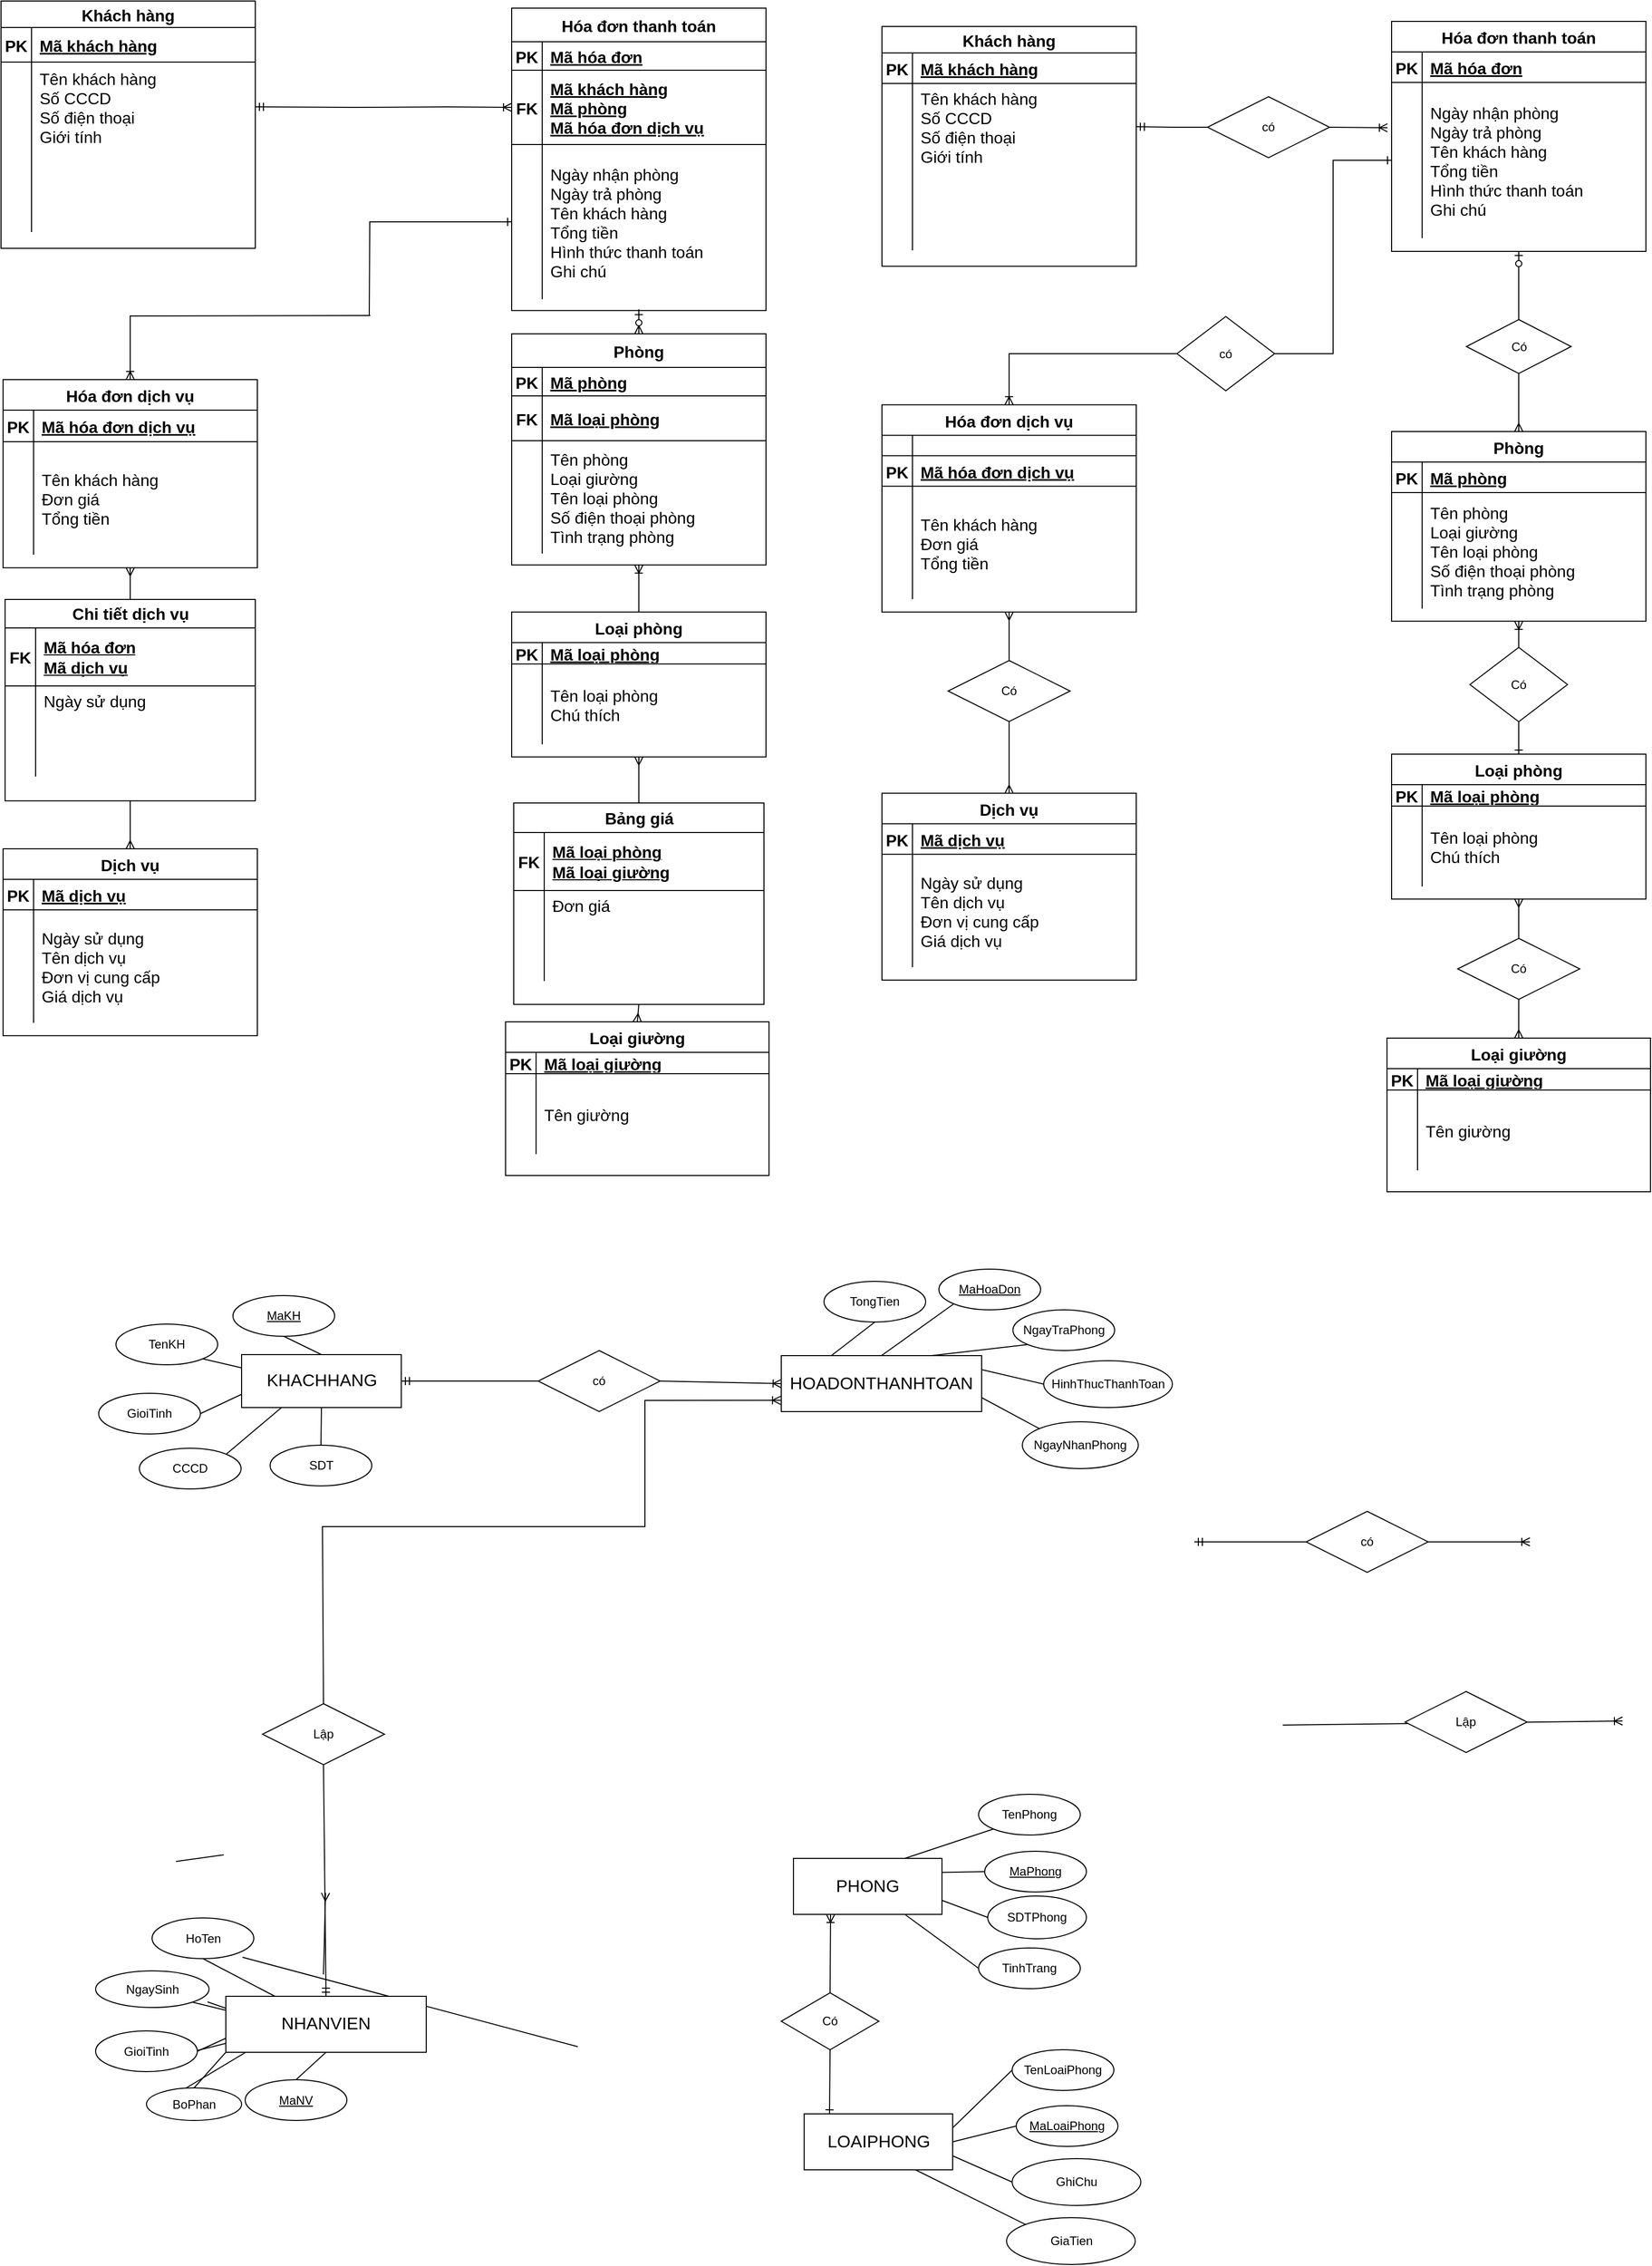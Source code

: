 <mxfile version="24.3.1" type="github">
  <diagram id="R2lEEEUBdFMjLlhIrx00" name="Page-1">
    <mxGraphModel dx="2283" dy="670" grid="0" gridSize="10" guides="1" tooltips="1" connect="1" arrows="1" fold="1" page="1" pageScale="1" pageWidth="850" pageHeight="1100" math="0" shadow="0" extFonts="Permanent Marker^https://fonts.googleapis.com/css?family=Permanent+Marker">
      <root>
        <mxCell id="0" />
        <mxCell id="1" parent="0" />
        <mxCell id="C-vyLk0tnHw3VtMMgP7b-23" value="Khách hàng" style="shape=table;startSize=26;container=1;collapsible=1;childLayout=tableLayout;fixedRows=1;rowLines=0;fontStyle=1;align=center;resizeLast=1;fontSize=16;" parent="1" vertex="1">
          <mxGeometry x="71" y="88" width="250" height="235.625" as="geometry" />
        </mxCell>
        <mxCell id="C-vyLk0tnHw3VtMMgP7b-24" value="" style="shape=partialRectangle;collapsible=0;dropTarget=0;pointerEvents=0;fillColor=none;points=[[0,0.5],[1,0.5]];portConstraint=eastwest;top=0;left=0;right=0;bottom=1;fontSize=16;" parent="C-vyLk0tnHw3VtMMgP7b-23" vertex="1">
          <mxGeometry y="26" width="250" height="30" as="geometry" />
        </mxCell>
        <mxCell id="C-vyLk0tnHw3VtMMgP7b-25" value="PK" style="shape=partialRectangle;overflow=hidden;connectable=0;fillColor=none;top=0;left=0;bottom=0;right=0;fontStyle=1;fontSize=16;" parent="C-vyLk0tnHw3VtMMgP7b-24" vertex="1">
          <mxGeometry width="30" height="30" as="geometry">
            <mxRectangle width="30" height="30" as="alternateBounds" />
          </mxGeometry>
        </mxCell>
        <mxCell id="C-vyLk0tnHw3VtMMgP7b-26" value="Mã khách hàng" style="shape=partialRectangle;overflow=hidden;connectable=0;fillColor=none;top=0;left=0;bottom=0;right=0;align=left;spacingLeft=6;fontStyle=5;fontSize=16;" parent="C-vyLk0tnHw3VtMMgP7b-24" vertex="1">
          <mxGeometry x="30" width="220" height="30" as="geometry">
            <mxRectangle width="220" height="30" as="alternateBounds" />
          </mxGeometry>
        </mxCell>
        <mxCell id="C-vyLk0tnHw3VtMMgP7b-27" value="" style="shape=partialRectangle;collapsible=0;dropTarget=0;pointerEvents=0;fillColor=none;points=[[0,0.5],[1,0.5]];portConstraint=eastwest;top=0;left=0;right=0;bottom=0;fontSize=16;" parent="C-vyLk0tnHw3VtMMgP7b-23" vertex="1">
          <mxGeometry y="56" width="250" height="85" as="geometry" />
        </mxCell>
        <mxCell id="C-vyLk0tnHw3VtMMgP7b-28" value="" style="shape=partialRectangle;overflow=hidden;connectable=0;fillColor=none;top=0;left=0;bottom=0;right=0;fontSize=16;" parent="C-vyLk0tnHw3VtMMgP7b-27" vertex="1">
          <mxGeometry width="30" height="85" as="geometry">
            <mxRectangle width="30" height="85" as="alternateBounds" />
          </mxGeometry>
        </mxCell>
        <mxCell id="C-vyLk0tnHw3VtMMgP7b-29" value="Tên khách hàng&#xa;Số CCCD&#xa;Số điện thoại&#xa;Giới tính" style="shape=partialRectangle;overflow=hidden;connectable=0;fillColor=none;top=0;left=0;bottom=0;right=0;align=left;spacingLeft=6;fontSize=16;" parent="C-vyLk0tnHw3VtMMgP7b-27" vertex="1">
          <mxGeometry x="30" width="220" height="85" as="geometry">
            <mxRectangle width="220" height="85" as="alternateBounds" />
          </mxGeometry>
        </mxCell>
        <mxCell id="dr3VKB_Wm1qcDhbBMzNp-36" value="" style="shape=partialRectangle;collapsible=0;dropTarget=0;pointerEvents=0;fillColor=none;points=[[0,0.5],[1,0.5]];portConstraint=eastwest;top=0;left=0;right=0;bottom=0;fontSize=16;" parent="C-vyLk0tnHw3VtMMgP7b-23" vertex="1">
          <mxGeometry y="141" width="250" height="79" as="geometry" />
        </mxCell>
        <mxCell id="dr3VKB_Wm1qcDhbBMzNp-37" value="" style="shape=partialRectangle;overflow=hidden;connectable=0;fillColor=none;top=0;left=0;bottom=0;right=0;fontSize=16;" parent="dr3VKB_Wm1qcDhbBMzNp-36" vertex="1">
          <mxGeometry width="30" height="79" as="geometry">
            <mxRectangle width="30" height="79" as="alternateBounds" />
          </mxGeometry>
        </mxCell>
        <mxCell id="dr3VKB_Wm1qcDhbBMzNp-38" value="" style="shape=partialRectangle;overflow=hidden;connectable=0;fillColor=none;top=0;left=0;bottom=0;right=0;align=left;spacingLeft=6;fontSize=16;" parent="dr3VKB_Wm1qcDhbBMzNp-36" vertex="1">
          <mxGeometry x="30" width="220" height="79" as="geometry">
            <mxRectangle width="220" height="79" as="alternateBounds" />
          </mxGeometry>
        </mxCell>
        <mxCell id="dr3VKB_Wm1qcDhbBMzNp-1" value="Loại phòng" style="shape=table;startSize=30;container=1;collapsible=1;childLayout=tableLayout;fixedRows=1;rowLines=0;fontStyle=1;align=center;resizeLast=1;fontSize=16;" parent="1" vertex="1">
          <mxGeometry x="572" y="803" width="250" height="142.375" as="geometry" />
        </mxCell>
        <mxCell id="dr3VKB_Wm1qcDhbBMzNp-2" value="" style="shape=partialRectangle;collapsible=0;dropTarget=0;pointerEvents=0;fillColor=none;points=[[0,0.5],[1,0.5]];portConstraint=eastwest;top=0;left=0;right=0;bottom=1;fontSize=16;" parent="dr3VKB_Wm1qcDhbBMzNp-1" vertex="1">
          <mxGeometry y="30" width="250" height="21" as="geometry" />
        </mxCell>
        <mxCell id="dr3VKB_Wm1qcDhbBMzNp-3" value="PK" style="shape=partialRectangle;overflow=hidden;connectable=0;fillColor=none;top=0;left=0;bottom=0;right=0;fontStyle=1;fontSize=16;" parent="dr3VKB_Wm1qcDhbBMzNp-2" vertex="1">
          <mxGeometry width="30" height="21" as="geometry">
            <mxRectangle width="30" height="21" as="alternateBounds" />
          </mxGeometry>
        </mxCell>
        <mxCell id="dr3VKB_Wm1qcDhbBMzNp-4" value="Mã loại phòng" style="shape=partialRectangle;overflow=hidden;connectable=0;fillColor=none;top=0;left=0;bottom=0;right=0;align=left;spacingLeft=6;fontStyle=5;fontSize=16;" parent="dr3VKB_Wm1qcDhbBMzNp-2" vertex="1">
          <mxGeometry x="30" width="220" height="21" as="geometry">
            <mxRectangle width="220" height="21" as="alternateBounds" />
          </mxGeometry>
        </mxCell>
        <mxCell id="dr3VKB_Wm1qcDhbBMzNp-5" value="" style="shape=partialRectangle;collapsible=0;dropTarget=0;pointerEvents=0;fillColor=none;points=[[0,0.5],[1,0.5]];portConstraint=eastwest;top=0;left=0;right=0;bottom=0;fontSize=16;" parent="dr3VKB_Wm1qcDhbBMzNp-1" vertex="1">
          <mxGeometry y="51" width="250" height="79" as="geometry" />
        </mxCell>
        <mxCell id="dr3VKB_Wm1qcDhbBMzNp-6" value="" style="shape=partialRectangle;overflow=hidden;connectable=0;fillColor=none;top=0;left=0;bottom=0;right=0;fontSize=16;" parent="dr3VKB_Wm1qcDhbBMzNp-5" vertex="1">
          <mxGeometry width="30" height="79" as="geometry">
            <mxRectangle width="30" height="79" as="alternateBounds" />
          </mxGeometry>
        </mxCell>
        <mxCell id="dr3VKB_Wm1qcDhbBMzNp-7" value="Tên loại phòng&#xa;Chú thích" style="shape=partialRectangle;overflow=hidden;connectable=0;fillColor=none;top=0;left=0;bottom=0;right=0;align=left;spacingLeft=6;fontSize=16;" parent="dr3VKB_Wm1qcDhbBMzNp-5" vertex="1">
          <mxGeometry x="30" width="220" height="79" as="geometry">
            <mxRectangle width="220" height="79" as="alternateBounds" />
          </mxGeometry>
        </mxCell>
        <mxCell id="dr3VKB_Wm1qcDhbBMzNp-8" value="Phòng" style="shape=table;startSize=30;container=1;collapsible=1;childLayout=tableLayout;fixedRows=1;rowLines=0;fontStyle=1;align=center;resizeLast=1;fontSize=16;" parent="1" vertex="1">
          <mxGeometry x="572" y="486" width="250" height="186.437" as="geometry" />
        </mxCell>
        <mxCell id="dr3VKB_Wm1qcDhbBMzNp-9" value="" style="shape=partialRectangle;collapsible=0;dropTarget=0;pointerEvents=0;fillColor=none;points=[[0,0.5],[1,0.5]];portConstraint=eastwest;top=0;left=0;right=0;bottom=1;fontSize=16;" parent="dr3VKB_Wm1qcDhbBMzNp-8" vertex="1">
          <mxGeometry y="30" width="250" height="30" as="geometry" />
        </mxCell>
        <mxCell id="dr3VKB_Wm1qcDhbBMzNp-10" value="PK" style="shape=partialRectangle;overflow=hidden;connectable=0;fillColor=none;top=0;left=0;bottom=0;right=0;fontStyle=1;fontSize=16;" parent="dr3VKB_Wm1qcDhbBMzNp-9" vertex="1">
          <mxGeometry width="30" height="30" as="geometry">
            <mxRectangle width="30" height="30" as="alternateBounds" />
          </mxGeometry>
        </mxCell>
        <mxCell id="dr3VKB_Wm1qcDhbBMzNp-11" value="Mã phòng" style="shape=partialRectangle;overflow=hidden;connectable=0;fillColor=none;top=0;left=0;bottom=0;right=0;align=left;spacingLeft=6;fontStyle=5;fontSize=16;" parent="dr3VKB_Wm1qcDhbBMzNp-9" vertex="1">
          <mxGeometry x="30" width="220" height="30" as="geometry">
            <mxRectangle width="220" height="30" as="alternateBounds" />
          </mxGeometry>
        </mxCell>
        <mxCell id="dr3VKB_Wm1qcDhbBMzNp-12" value="" style="shape=partialRectangle;collapsible=0;dropTarget=0;pointerEvents=0;fillColor=none;points=[[0,0.5],[1,0.5]];portConstraint=eastwest;top=0;left=0;right=0;bottom=0;fontSize=16;" parent="dr3VKB_Wm1qcDhbBMzNp-8" vertex="1">
          <mxGeometry y="60" width="250" height="114" as="geometry" />
        </mxCell>
        <mxCell id="dr3VKB_Wm1qcDhbBMzNp-13" value="" style="shape=partialRectangle;overflow=hidden;connectable=0;fillColor=none;top=0;left=0;bottom=0;right=0;fontSize=16;" parent="dr3VKB_Wm1qcDhbBMzNp-12" vertex="1">
          <mxGeometry width="30" height="114" as="geometry">
            <mxRectangle width="30" height="114" as="alternateBounds" />
          </mxGeometry>
        </mxCell>
        <mxCell id="dr3VKB_Wm1qcDhbBMzNp-14" value="Tên phòng&#xa;Loại giường&#xa;Tên loại phòng&#xa;Số điện thoại phòng&#xa;Tình trạng phòng" style="shape=partialRectangle;overflow=hidden;connectable=0;fillColor=none;top=0;left=0;bottom=0;right=0;align=left;spacingLeft=6;fontSize=16;" parent="dr3VKB_Wm1qcDhbBMzNp-12" vertex="1">
          <mxGeometry x="30" width="220" height="114" as="geometry">
            <mxRectangle width="220" height="114" as="alternateBounds" />
          </mxGeometry>
        </mxCell>
        <mxCell id="dr3VKB_Wm1qcDhbBMzNp-15" value="Dịch vụ" style="shape=table;startSize=30;container=1;collapsible=1;childLayout=tableLayout;fixedRows=1;rowLines=0;fontStyle=1;align=center;resizeLast=1;fontSize=16;" parent="1" vertex="1">
          <mxGeometry x="71" y="841.37" width="250" height="183.625" as="geometry" />
        </mxCell>
        <mxCell id="dr3VKB_Wm1qcDhbBMzNp-16" value="" style="shape=partialRectangle;collapsible=0;dropTarget=0;pointerEvents=0;fillColor=none;points=[[0,0.5],[1,0.5]];portConstraint=eastwest;top=0;left=0;right=0;bottom=1;fontSize=16;" parent="dr3VKB_Wm1qcDhbBMzNp-15" vertex="1">
          <mxGeometry y="30" width="250" height="30" as="geometry" />
        </mxCell>
        <mxCell id="dr3VKB_Wm1qcDhbBMzNp-17" value="PK" style="shape=partialRectangle;overflow=hidden;connectable=0;fillColor=none;top=0;left=0;bottom=0;right=0;fontStyle=1;fontSize=16;" parent="dr3VKB_Wm1qcDhbBMzNp-16" vertex="1">
          <mxGeometry width="30" height="30" as="geometry">
            <mxRectangle width="30" height="30" as="alternateBounds" />
          </mxGeometry>
        </mxCell>
        <mxCell id="dr3VKB_Wm1qcDhbBMzNp-18" value="Mã dịch vụ" style="shape=partialRectangle;overflow=hidden;connectable=0;fillColor=none;top=0;left=0;bottom=0;right=0;align=left;spacingLeft=6;fontStyle=5;fontSize=16;" parent="dr3VKB_Wm1qcDhbBMzNp-16" vertex="1">
          <mxGeometry x="30" width="220" height="30" as="geometry">
            <mxRectangle width="220" height="30" as="alternateBounds" />
          </mxGeometry>
        </mxCell>
        <mxCell id="dr3VKB_Wm1qcDhbBMzNp-19" value="" style="shape=partialRectangle;collapsible=0;dropTarget=0;pointerEvents=0;fillColor=none;points=[[0,0.5],[1,0.5]];portConstraint=eastwest;top=0;left=0;right=0;bottom=0;fontSize=16;" parent="dr3VKB_Wm1qcDhbBMzNp-15" vertex="1">
          <mxGeometry y="60" width="250" height="111" as="geometry" />
        </mxCell>
        <mxCell id="dr3VKB_Wm1qcDhbBMzNp-20" value="" style="shape=partialRectangle;overflow=hidden;connectable=0;fillColor=none;top=0;left=0;bottom=0;right=0;fontSize=16;" parent="dr3VKB_Wm1qcDhbBMzNp-19" vertex="1">
          <mxGeometry width="30" height="111" as="geometry">
            <mxRectangle width="30" height="111" as="alternateBounds" />
          </mxGeometry>
        </mxCell>
        <mxCell id="dr3VKB_Wm1qcDhbBMzNp-21" value="Ngày sử dụng&#xa;Tên dịch vụ&#xa;Đơn vị cung cấp&#xa;Giá dịch vụ" style="shape=partialRectangle;overflow=hidden;connectable=0;fillColor=none;top=0;left=0;bottom=0;right=0;align=left;spacingLeft=6;fontSize=16;" parent="dr3VKB_Wm1qcDhbBMzNp-19" vertex="1">
          <mxGeometry x="30" width="220" height="111" as="geometry">
            <mxRectangle width="220" height="111" as="alternateBounds" />
          </mxGeometry>
        </mxCell>
        <mxCell id="dr3VKB_Wm1qcDhbBMzNp-29" value="Hóa đơn thanh toán" style="shape=table;startSize=30;container=1;collapsible=1;childLayout=tableLayout;fixedRows=1;rowLines=0;fontStyle=1;align=center;resizeLast=1;fontSize=16;" parent="1" vertex="1">
          <mxGeometry x="572" y="83" width="250" height="226.062" as="geometry" />
        </mxCell>
        <mxCell id="dr3VKB_Wm1qcDhbBMzNp-30" value="" style="shape=partialRectangle;collapsible=0;dropTarget=0;pointerEvents=0;fillColor=none;points=[[0,0.5],[1,0.5]];portConstraint=eastwest;top=0;left=0;right=0;bottom=1;fontSize=16;" parent="dr3VKB_Wm1qcDhbBMzNp-29" vertex="1">
          <mxGeometry y="30" width="250" height="30" as="geometry" />
        </mxCell>
        <mxCell id="dr3VKB_Wm1qcDhbBMzNp-31" value="PK" style="shape=partialRectangle;overflow=hidden;connectable=0;fillColor=none;top=0;left=0;bottom=0;right=0;fontStyle=1;fontSize=16;" parent="dr3VKB_Wm1qcDhbBMzNp-30" vertex="1">
          <mxGeometry width="30" height="30" as="geometry">
            <mxRectangle width="30" height="30" as="alternateBounds" />
          </mxGeometry>
        </mxCell>
        <mxCell id="dr3VKB_Wm1qcDhbBMzNp-32" value="Mã hóa đơn" style="shape=partialRectangle;overflow=hidden;connectable=0;fillColor=none;top=0;left=0;bottom=0;right=0;align=left;spacingLeft=6;fontStyle=5;fontSize=16;" parent="dr3VKB_Wm1qcDhbBMzNp-30" vertex="1">
          <mxGeometry x="30" width="220" height="30" as="geometry">
            <mxRectangle width="220" height="30" as="alternateBounds" />
          </mxGeometry>
        </mxCell>
        <mxCell id="dr3VKB_Wm1qcDhbBMzNp-33" value="" style="shape=partialRectangle;collapsible=0;dropTarget=0;pointerEvents=0;fillColor=none;points=[[0,0.5],[1,0.5]];portConstraint=eastwest;top=0;left=0;right=0;bottom=0;fontSize=16;" parent="dr3VKB_Wm1qcDhbBMzNp-29" vertex="1">
          <mxGeometry y="60" width="250" height="153" as="geometry" />
        </mxCell>
        <mxCell id="dr3VKB_Wm1qcDhbBMzNp-34" value="" style="shape=partialRectangle;overflow=hidden;connectable=0;fillColor=none;top=0;left=0;bottom=0;right=0;fontSize=16;" parent="dr3VKB_Wm1qcDhbBMzNp-33" vertex="1">
          <mxGeometry width="30" height="153" as="geometry">
            <mxRectangle width="30" height="153" as="alternateBounds" />
          </mxGeometry>
        </mxCell>
        <mxCell id="dr3VKB_Wm1qcDhbBMzNp-35" value="Ngày nhận phòng&#xa;Ngày trả phòng&#xa;Tên khách hàng&#xa;Tổng tiền&#xa;Hình thức thanh toán&#xa;Ghi chú" style="shape=partialRectangle;overflow=hidden;connectable=0;fillColor=none;top=0;left=0;bottom=0;right=0;align=left;spacingLeft=6;fontSize=16;" parent="dr3VKB_Wm1qcDhbBMzNp-33" vertex="1">
          <mxGeometry x="30" width="220" height="153" as="geometry">
            <mxRectangle width="220" height="153" as="alternateBounds" />
          </mxGeometry>
        </mxCell>
        <mxCell id="dr3VKB_Wm1qcDhbBMzNp-48" value="Có" style="shape=rhombus;perimeter=rhombusPerimeter;whiteSpace=wrap;html=1;align=center;" parent="1" vertex="1">
          <mxGeometry x="649" y="698.09" width="96" height="73" as="geometry" />
        </mxCell>
        <mxCell id="dr3VKB_Wm1qcDhbBMzNp-53" value="" style="edgeStyle=orthogonalEdgeStyle;fontSize=12;html=1;endArrow=ERoneToMany;rounded=0;entryX=0.5;entryY=1;entryDx=0;entryDy=0;exitX=0.5;exitY=0;exitDx=0;exitDy=0;" parent="1" source="dr3VKB_Wm1qcDhbBMzNp-48" target="dr3VKB_Wm1qcDhbBMzNp-8" edge="1">
          <mxGeometry width="100" height="100" relative="1" as="geometry">
            <mxPoint x="630" y="511" as="sourcePoint" />
            <mxPoint x="730" y="411" as="targetPoint" />
          </mxGeometry>
        </mxCell>
        <mxCell id="dr3VKB_Wm1qcDhbBMzNp-54" value="" style="fontSize=12;html=1;endArrow=ERone;endFill=1;rounded=0;exitX=0.5;exitY=1;exitDx=0;exitDy=0;entryX=0.5;entryY=0;entryDx=0;entryDy=0;" parent="1" source="dr3VKB_Wm1qcDhbBMzNp-48" target="dr3VKB_Wm1qcDhbBMzNp-1" edge="1">
          <mxGeometry width="100" height="100" relative="1" as="geometry">
            <mxPoint x="630" y="511" as="sourcePoint" />
            <mxPoint x="687" y="452" as="targetPoint" />
          </mxGeometry>
        </mxCell>
        <mxCell id="dr3VKB_Wm1qcDhbBMzNp-55" value="" style="fontSize=12;html=1;endArrow=ERoneToMany;rounded=0;exitX=1;exitY=0.5;exitDx=0;exitDy=0;entryX=0.5;entryY=0;entryDx=0;entryDy=0;edgeStyle=orthogonalEdgeStyle;" parent="1" source="dr3VKB_Wm1qcDhbBMzNp-56" target="dr3VKB_Wm1qcDhbBMzNp-22" edge="1">
          <mxGeometry width="100" height="100" relative="1" as="geometry">
            <mxPoint x="335" y="612" as="sourcePoint" />
            <mxPoint x="392" y="475" as="targetPoint" />
          </mxGeometry>
        </mxCell>
        <mxCell id="dr3VKB_Wm1qcDhbBMzNp-56" value="có" style="shape=rhombus;perimeter=rhombusPerimeter;whiteSpace=wrap;html=1;align=center;direction=west;" parent="1" vertex="1">
          <mxGeometry x="361" y="373" width="96" height="73" as="geometry" />
        </mxCell>
        <mxCell id="dr3VKB_Wm1qcDhbBMzNp-57" value="" style="fontSize=12;html=1;endArrow=ERone;endFill=1;rounded=0;exitX=0;exitY=0.5;exitDx=0;exitDy=0;entryX=0;entryY=0.5;entryDx=0;entryDy=0;edgeStyle=orthogonalEdgeStyle;" parent="1" source="dr3VKB_Wm1qcDhbBMzNp-56" target="dr3VKB_Wm1qcDhbBMzNp-33" edge="1">
          <mxGeometry width="100" height="100" relative="1" as="geometry">
            <mxPoint x="335" y="612" as="sourcePoint" />
            <mxPoint x="227" y="336" as="targetPoint" />
          </mxGeometry>
        </mxCell>
        <mxCell id="dr3VKB_Wm1qcDhbBMzNp-60" value="Có" style="shape=rhombus;perimeter=rhombusPerimeter;whiteSpace=wrap;html=1;align=center;" parent="1" vertex="1">
          <mxGeometry x="136" y="711" width="120" height="60" as="geometry" />
        </mxCell>
        <mxCell id="dr3VKB_Wm1qcDhbBMzNp-61" value="có" style="shape=rhombus;perimeter=rhombusPerimeter;whiteSpace=wrap;html=1;align=center;" parent="1" vertex="1">
          <mxGeometry x="391" y="157" width="120" height="60" as="geometry" />
        </mxCell>
        <mxCell id="qkFHp0qkgSx2-_c7k-AS-101" value="" style="fontSize=12;html=1;endArrow=ERoneToMany;rounded=0;exitX=1;exitY=0.5;exitDx=0;exitDy=0;entryX=-0.016;entryY=0.291;entryDx=0;entryDy=0;entryPerimeter=0;" parent="1" source="dr3VKB_Wm1qcDhbBMzNp-61" target="dr3VKB_Wm1qcDhbBMzNp-33" edge="1">
          <mxGeometry width="100" height="100" relative="1" as="geometry">
            <mxPoint x="204" y="455" as="sourcePoint" />
            <mxPoint x="204" y="496" as="targetPoint" />
          </mxGeometry>
        </mxCell>
        <mxCell id="qkFHp0qkgSx2-_c7k-AS-104" value="" style="edgeStyle=orthogonalEdgeStyle;fontSize=12;html=1;endArrow=ERmandOne;rounded=0;entryX=1;entryY=0.5;entryDx=0;entryDy=0;exitX=0;exitY=0.5;exitDx=0;exitDy=0;" parent="1" source="dr3VKB_Wm1qcDhbBMzNp-61" target="C-vyLk0tnHw3VtMMgP7b-27" edge="1">
          <mxGeometry width="100" height="100" relative="1" as="geometry">
            <mxPoint x="437" y="434" as="sourcePoint" />
            <mxPoint x="441" y="244" as="targetPoint" />
          </mxGeometry>
        </mxCell>
        <mxCell id="qkFHp0qkgSx2-_c7k-AS-107" value="Có" style="shape=rhombus;perimeter=rhombusPerimeter;whiteSpace=wrap;html=1;align=center;" parent="1" vertex="1">
          <mxGeometry x="645.5" y="376" width="103" height="53" as="geometry" />
        </mxCell>
        <mxCell id="qkFHp0qkgSx2-_c7k-AS-110" value="" style="fontSize=12;html=1;endArrow=ERmany;rounded=0;exitX=0.5;exitY=1;exitDx=0;exitDy=0;entryX=0.5;entryY=0;entryDx=0;entryDy=0;" parent="1" source="qkFHp0qkgSx2-_c7k-AS-107" target="dr3VKB_Wm1qcDhbBMzNp-8" edge="1">
          <mxGeometry width="100" height="100" relative="1" as="geometry">
            <mxPoint x="437" y="438" as="sourcePoint" />
            <mxPoint x="537" y="338" as="targetPoint" />
          </mxGeometry>
        </mxCell>
        <mxCell id="qkFHp0qkgSx2-_c7k-AS-111" value="" style="fontSize=12;html=1;endArrow=ERzeroToOne;endFill=1;rounded=0;exitX=0.5;exitY=0;exitDx=0;exitDy=0;entryX=0.5;entryY=1;entryDx=0;entryDy=0;" parent="1" source="qkFHp0qkgSx2-_c7k-AS-107" target="dr3VKB_Wm1qcDhbBMzNp-29" edge="1">
          <mxGeometry width="100" height="100" relative="1" as="geometry">
            <mxPoint x="437" y="438" as="sourcePoint" />
            <mxPoint x="537" y="338" as="targetPoint" />
          </mxGeometry>
        </mxCell>
        <mxCell id="dr3VKB_Wm1qcDhbBMzNp-22" value="Hóa đơn dịch vụ" style="shape=table;startSize=30;container=1;collapsible=1;childLayout=tableLayout;fixedRows=1;rowLines=0;fontStyle=1;align=center;resizeLast=1;fontSize=16;" parent="1" vertex="1">
          <mxGeometry x="71" y="459.78" width="250" height="203.625" as="geometry" />
        </mxCell>
        <mxCell id="dr3VKB_Wm1qcDhbBMzNp-23" value="" style="shape=partialRectangle;collapsible=0;dropTarget=0;pointerEvents=0;fillColor=none;points=[[0,0.5],[1,0.5]];portConstraint=eastwest;top=0;left=0;right=0;bottom=1;fontSize=16;" parent="dr3VKB_Wm1qcDhbBMzNp-22" vertex="1">
          <mxGeometry y="30" width="250" height="20" as="geometry" />
        </mxCell>
        <mxCell id="dr3VKB_Wm1qcDhbBMzNp-24" value="" style="shape=partialRectangle;overflow=hidden;connectable=0;fillColor=none;top=0;left=0;bottom=0;right=0;fontStyle=1;fontSize=16;" parent="dr3VKB_Wm1qcDhbBMzNp-23" vertex="1">
          <mxGeometry width="30" height="20" as="geometry">
            <mxRectangle width="30" height="20" as="alternateBounds" />
          </mxGeometry>
        </mxCell>
        <mxCell id="dr3VKB_Wm1qcDhbBMzNp-25" value="" style="shape=partialRectangle;overflow=hidden;connectable=0;fillColor=none;top=0;left=0;bottom=0;right=0;align=left;spacingLeft=6;fontStyle=5;fontSize=16;" parent="dr3VKB_Wm1qcDhbBMzNp-23" vertex="1">
          <mxGeometry x="30" width="220" height="20" as="geometry">
            <mxRectangle width="220" height="20" as="alternateBounds" />
          </mxGeometry>
        </mxCell>
        <mxCell id="dr3VKB_Wm1qcDhbBMzNp-82" value="" style="shape=partialRectangle;collapsible=0;dropTarget=0;pointerEvents=0;fillColor=none;points=[[0,0.5],[1,0.5]];portConstraint=eastwest;top=0;left=0;right=0;bottom=1;fontSize=16;" parent="dr3VKB_Wm1qcDhbBMzNp-22" vertex="1">
          <mxGeometry y="50" width="250" height="30" as="geometry" />
        </mxCell>
        <mxCell id="dr3VKB_Wm1qcDhbBMzNp-83" value="PK" style="shape=partialRectangle;overflow=hidden;connectable=0;fillColor=none;top=0;left=0;bottom=0;right=0;fontStyle=1;fontSize=16;" parent="dr3VKB_Wm1qcDhbBMzNp-82" vertex="1">
          <mxGeometry width="30" height="30" as="geometry">
            <mxRectangle width="30" height="30" as="alternateBounds" />
          </mxGeometry>
        </mxCell>
        <mxCell id="dr3VKB_Wm1qcDhbBMzNp-84" value="Mã hóa đơn dịch vụ" style="shape=partialRectangle;overflow=hidden;connectable=0;fillColor=none;top=0;left=0;bottom=0;right=0;align=left;spacingLeft=6;fontStyle=5;fontSize=16;" parent="dr3VKB_Wm1qcDhbBMzNp-82" vertex="1">
          <mxGeometry x="30" width="220" height="30" as="geometry">
            <mxRectangle width="220" height="30" as="alternateBounds" />
          </mxGeometry>
        </mxCell>
        <mxCell id="dr3VKB_Wm1qcDhbBMzNp-26" value="" style="shape=partialRectangle;collapsible=0;dropTarget=0;pointerEvents=0;fillColor=none;points=[[0,0.5],[1,0.5]];portConstraint=eastwest;top=0;left=0;right=0;bottom=0;fontSize=16;" parent="dr3VKB_Wm1qcDhbBMzNp-22" vertex="1">
          <mxGeometry y="80" width="250" height="111" as="geometry" />
        </mxCell>
        <mxCell id="dr3VKB_Wm1qcDhbBMzNp-27" value="" style="shape=partialRectangle;overflow=hidden;connectable=0;fillColor=none;top=0;left=0;bottom=0;right=0;fontSize=16;" parent="dr3VKB_Wm1qcDhbBMzNp-26" vertex="1">
          <mxGeometry width="30" height="111" as="geometry">
            <mxRectangle width="30" height="111" as="alternateBounds" />
          </mxGeometry>
        </mxCell>
        <mxCell id="dr3VKB_Wm1qcDhbBMzNp-28" value="Tên khách hàng&#xa;Đơn giá&#xa;Tổng tiền" style="shape=partialRectangle;overflow=hidden;connectable=0;fillColor=none;top=0;left=0;bottom=0;right=0;align=left;spacingLeft=6;fontSize=16;" parent="dr3VKB_Wm1qcDhbBMzNp-26" vertex="1">
          <mxGeometry x="30" width="220" height="111" as="geometry">
            <mxRectangle width="220" height="111" as="alternateBounds" />
          </mxGeometry>
        </mxCell>
        <mxCell id="qkFHp0qkgSx2-_c7k-AS-116" value="" style="fontSize=12;html=1;endArrow=ERmany;rounded=0;exitX=0.5;exitY=1;exitDx=0;exitDy=0;entryX=0.5;entryY=0;entryDx=0;entryDy=0;" parent="1" source="dr3VKB_Wm1qcDhbBMzNp-60" target="dr3VKB_Wm1qcDhbBMzNp-15" edge="1">
          <mxGeometry width="100" height="100" relative="1" as="geometry">
            <mxPoint x="220" y="804.0" as="sourcePoint" />
            <mxPoint x="563" y="722" as="targetPoint" />
          </mxGeometry>
        </mxCell>
        <mxCell id="qkFHp0qkgSx2-_c7k-AS-117" value="" style="fontSize=12;html=1;endArrow=ERmany;rounded=0;exitX=0.5;exitY=0;exitDx=0;exitDy=0;entryX=0.5;entryY=1;entryDx=0;entryDy=0;" parent="1" source="dr3VKB_Wm1qcDhbBMzNp-60" target="dr3VKB_Wm1qcDhbBMzNp-22" edge="1">
          <mxGeometry width="100" height="100" relative="1" as="geometry">
            <mxPoint x="204" y="781" as="sourcePoint" />
            <mxPoint x="204" y="847" as="targetPoint" />
          </mxGeometry>
        </mxCell>
        <mxCell id="qkFHp0qkgSx2-_c7k-AS-118" value="Khách hàng" style="shape=table;startSize=26;container=1;collapsible=1;childLayout=tableLayout;fixedRows=1;rowLines=0;fontStyle=1;align=center;resizeLast=1;fontSize=16;" parent="1" vertex="1">
          <mxGeometry x="-795" y="63" width="250" height="243.021" as="geometry" />
        </mxCell>
        <mxCell id="qkFHp0qkgSx2-_c7k-AS-119" value="" style="shape=partialRectangle;collapsible=0;dropTarget=0;pointerEvents=0;fillColor=none;points=[[0,0.5],[1,0.5]];portConstraint=eastwest;top=0;left=0;right=0;bottom=1;fontSize=16;" parent="qkFHp0qkgSx2-_c7k-AS-118" vertex="1">
          <mxGeometry y="26" width="250" height="34" as="geometry" />
        </mxCell>
        <mxCell id="qkFHp0qkgSx2-_c7k-AS-120" value="PK" style="shape=partialRectangle;overflow=hidden;connectable=0;fillColor=none;top=0;left=0;bottom=0;right=0;fontStyle=1;fontSize=16;" parent="qkFHp0qkgSx2-_c7k-AS-119" vertex="1">
          <mxGeometry width="30" height="34" as="geometry">
            <mxRectangle width="30" height="34" as="alternateBounds" />
          </mxGeometry>
        </mxCell>
        <mxCell id="qkFHp0qkgSx2-_c7k-AS-121" value="Mã khách hàng" style="shape=partialRectangle;overflow=hidden;connectable=0;fillColor=none;top=0;left=0;bottom=0;right=0;align=left;spacingLeft=6;fontStyle=5;fontSize=16;" parent="qkFHp0qkgSx2-_c7k-AS-119" vertex="1">
          <mxGeometry x="30" width="220" height="34" as="geometry">
            <mxRectangle width="220" height="34" as="alternateBounds" />
          </mxGeometry>
        </mxCell>
        <mxCell id="qkFHp0qkgSx2-_c7k-AS-122" value="" style="shape=partialRectangle;collapsible=0;dropTarget=0;pointerEvents=0;fillColor=none;points=[[0,0.5],[1,0.5]];portConstraint=eastwest;top=0;left=0;right=0;bottom=0;fontSize=16;" parent="qkFHp0qkgSx2-_c7k-AS-118" vertex="1">
          <mxGeometry y="60" width="250" height="88" as="geometry" />
        </mxCell>
        <mxCell id="qkFHp0qkgSx2-_c7k-AS-123" value="" style="shape=partialRectangle;overflow=hidden;connectable=0;fillColor=none;top=0;left=0;bottom=0;right=0;fontSize=16;" parent="qkFHp0qkgSx2-_c7k-AS-122" vertex="1">
          <mxGeometry width="30" height="88" as="geometry">
            <mxRectangle width="30" height="88" as="alternateBounds" />
          </mxGeometry>
        </mxCell>
        <mxCell id="qkFHp0qkgSx2-_c7k-AS-124" value="Tên khách hàng&#xa;Số CCCD&#xa;Số điện thoại&#xa;Giới tính" style="shape=partialRectangle;overflow=hidden;connectable=0;fillColor=none;top=0;left=0;bottom=0;right=0;align=left;spacingLeft=6;fontSize=16;" parent="qkFHp0qkgSx2-_c7k-AS-122" vertex="1">
          <mxGeometry x="30" width="220" height="88" as="geometry">
            <mxRectangle width="220" height="88" as="alternateBounds" />
          </mxGeometry>
        </mxCell>
        <mxCell id="qkFHp0qkgSx2-_c7k-AS-125" value="" style="shape=partialRectangle;collapsible=0;dropTarget=0;pointerEvents=0;fillColor=none;points=[[0,0.5],[1,0.5]];portConstraint=eastwest;top=0;left=0;right=0;bottom=0;fontSize=16;" parent="qkFHp0qkgSx2-_c7k-AS-118" vertex="1">
          <mxGeometry y="148" width="250" height="79" as="geometry" />
        </mxCell>
        <mxCell id="qkFHp0qkgSx2-_c7k-AS-126" value="" style="shape=partialRectangle;overflow=hidden;connectable=0;fillColor=none;top=0;left=0;bottom=0;right=0;fontSize=16;" parent="qkFHp0qkgSx2-_c7k-AS-125" vertex="1">
          <mxGeometry width="30" height="79" as="geometry">
            <mxRectangle width="30" height="79" as="alternateBounds" />
          </mxGeometry>
        </mxCell>
        <mxCell id="qkFHp0qkgSx2-_c7k-AS-127" value="" style="shape=partialRectangle;overflow=hidden;connectable=0;fillColor=none;top=0;left=0;bottom=0;right=0;align=left;spacingLeft=6;fontSize=16;" parent="qkFHp0qkgSx2-_c7k-AS-125" vertex="1">
          <mxGeometry x="30" width="220" height="79" as="geometry">
            <mxRectangle width="220" height="79" as="alternateBounds" />
          </mxGeometry>
        </mxCell>
        <mxCell id="qkFHp0qkgSx2-_c7k-AS-128" value="Loại phòng" style="shape=table;startSize=30;container=1;collapsible=1;childLayout=tableLayout;fixedRows=1;rowLines=0;fontStyle=1;align=center;resizeLast=1;fontSize=16;" parent="1" vertex="1">
          <mxGeometry x="-293" y="663.4" width="250" height="142.375" as="geometry" />
        </mxCell>
        <mxCell id="qkFHp0qkgSx2-_c7k-AS-129" value="" style="shape=partialRectangle;collapsible=0;dropTarget=0;pointerEvents=0;fillColor=none;points=[[0,0.5],[1,0.5]];portConstraint=eastwest;top=0;left=0;right=0;bottom=1;fontSize=16;" parent="qkFHp0qkgSx2-_c7k-AS-128" vertex="1">
          <mxGeometry y="30" width="250" height="21" as="geometry" />
        </mxCell>
        <mxCell id="qkFHp0qkgSx2-_c7k-AS-130" value="PK" style="shape=partialRectangle;overflow=hidden;connectable=0;fillColor=none;top=0;left=0;bottom=0;right=0;fontStyle=1;fontSize=16;" parent="qkFHp0qkgSx2-_c7k-AS-129" vertex="1">
          <mxGeometry width="30" height="21" as="geometry">
            <mxRectangle width="30" height="21" as="alternateBounds" />
          </mxGeometry>
        </mxCell>
        <mxCell id="qkFHp0qkgSx2-_c7k-AS-131" value="Mã loại phòng" style="shape=partialRectangle;overflow=hidden;connectable=0;fillColor=none;top=0;left=0;bottom=0;right=0;align=left;spacingLeft=6;fontStyle=5;fontSize=16;" parent="qkFHp0qkgSx2-_c7k-AS-129" vertex="1">
          <mxGeometry x="30" width="220" height="21" as="geometry">
            <mxRectangle width="220" height="21" as="alternateBounds" />
          </mxGeometry>
        </mxCell>
        <mxCell id="qkFHp0qkgSx2-_c7k-AS-132" value="" style="shape=partialRectangle;collapsible=0;dropTarget=0;pointerEvents=0;fillColor=none;points=[[0,0.5],[1,0.5]];portConstraint=eastwest;top=0;left=0;right=0;bottom=0;fontSize=16;" parent="qkFHp0qkgSx2-_c7k-AS-128" vertex="1">
          <mxGeometry y="51" width="250" height="79" as="geometry" />
        </mxCell>
        <mxCell id="qkFHp0qkgSx2-_c7k-AS-133" value="" style="shape=partialRectangle;overflow=hidden;connectable=0;fillColor=none;top=0;left=0;bottom=0;right=0;fontSize=16;" parent="qkFHp0qkgSx2-_c7k-AS-132" vertex="1">
          <mxGeometry width="30" height="79" as="geometry">
            <mxRectangle width="30" height="79" as="alternateBounds" />
          </mxGeometry>
        </mxCell>
        <mxCell id="qkFHp0qkgSx2-_c7k-AS-134" value="Tên loại phòng&#xa;Chú thích" style="shape=partialRectangle;overflow=hidden;connectable=0;fillColor=none;top=0;left=0;bottom=0;right=0;align=left;spacingLeft=6;fontSize=16;" parent="qkFHp0qkgSx2-_c7k-AS-132" vertex="1">
          <mxGeometry x="30" width="220" height="79" as="geometry">
            <mxRectangle width="220" height="79" as="alternateBounds" />
          </mxGeometry>
        </mxCell>
        <mxCell id="qkFHp0qkgSx2-_c7k-AS-142" value="Dịch vụ" style="shape=table;startSize=30;container=1;collapsible=1;childLayout=tableLayout;fixedRows=1;rowLines=0;fontStyle=1;align=center;resizeLast=1;fontSize=16;" parent="1" vertex="1">
          <mxGeometry x="-793" y="896.0" width="250" height="183.625" as="geometry" />
        </mxCell>
        <mxCell id="qkFHp0qkgSx2-_c7k-AS-143" value="" style="shape=partialRectangle;collapsible=0;dropTarget=0;pointerEvents=0;fillColor=none;points=[[0,0.5],[1,0.5]];portConstraint=eastwest;top=0;left=0;right=0;bottom=1;fontSize=16;" parent="qkFHp0qkgSx2-_c7k-AS-142" vertex="1">
          <mxGeometry y="30" width="250" height="30" as="geometry" />
        </mxCell>
        <mxCell id="qkFHp0qkgSx2-_c7k-AS-144" value="PK" style="shape=partialRectangle;overflow=hidden;connectable=0;fillColor=none;top=0;left=0;bottom=0;right=0;fontStyle=1;fontSize=16;" parent="qkFHp0qkgSx2-_c7k-AS-143" vertex="1">
          <mxGeometry width="30" height="30" as="geometry">
            <mxRectangle width="30" height="30" as="alternateBounds" />
          </mxGeometry>
        </mxCell>
        <mxCell id="qkFHp0qkgSx2-_c7k-AS-145" value="Mã dịch vụ" style="shape=partialRectangle;overflow=hidden;connectable=0;fillColor=none;top=0;left=0;bottom=0;right=0;align=left;spacingLeft=6;fontStyle=5;fontSize=16;" parent="qkFHp0qkgSx2-_c7k-AS-143" vertex="1">
          <mxGeometry x="30" width="220" height="30" as="geometry">
            <mxRectangle width="220" height="30" as="alternateBounds" />
          </mxGeometry>
        </mxCell>
        <mxCell id="qkFHp0qkgSx2-_c7k-AS-146" value="" style="shape=partialRectangle;collapsible=0;dropTarget=0;pointerEvents=0;fillColor=none;points=[[0,0.5],[1,0.5]];portConstraint=eastwest;top=0;left=0;right=0;bottom=0;fontSize=16;" parent="qkFHp0qkgSx2-_c7k-AS-142" vertex="1">
          <mxGeometry y="60" width="250" height="111" as="geometry" />
        </mxCell>
        <mxCell id="qkFHp0qkgSx2-_c7k-AS-147" value="" style="shape=partialRectangle;overflow=hidden;connectable=0;fillColor=none;top=0;left=0;bottom=0;right=0;fontSize=16;" parent="qkFHp0qkgSx2-_c7k-AS-146" vertex="1">
          <mxGeometry width="30" height="111" as="geometry">
            <mxRectangle width="30" height="111" as="alternateBounds" />
          </mxGeometry>
        </mxCell>
        <mxCell id="qkFHp0qkgSx2-_c7k-AS-148" value="Ngày sử dụng&#xa;Tên dịch vụ&#xa;Đơn vị cung cấp&#xa;Giá dịch vụ" style="shape=partialRectangle;overflow=hidden;connectable=0;fillColor=none;top=0;left=0;bottom=0;right=0;align=left;spacingLeft=6;fontSize=16;" parent="qkFHp0qkgSx2-_c7k-AS-146" vertex="1">
          <mxGeometry x="30" width="220" height="111" as="geometry">
            <mxRectangle width="220" height="111" as="alternateBounds" />
          </mxGeometry>
        </mxCell>
        <mxCell id="qkFHp0qkgSx2-_c7k-AS-157" value="" style="fontSize=12;html=1;endArrow=ERoneToMany;rounded=0;entryX=0.5;entryY=1;entryDx=0;entryDy=0;exitX=0.5;exitY=0;exitDx=0;exitDy=0;" parent="1" source="qkFHp0qkgSx2-_c7k-AS-128" target="qkFHp0qkgSx2-_c7k-AS-230" edge="1">
          <mxGeometry width="100" height="100" relative="1" as="geometry">
            <mxPoint x="-117" y="737" as="sourcePoint" />
            <mxPoint x="-168" y="613.187" as="targetPoint" />
          </mxGeometry>
        </mxCell>
        <mxCell id="qkFHp0qkgSx2-_c7k-AS-159" value="" style="fontSize=12;html=1;endArrow=ERoneToMany;rounded=0;entryX=0.5;entryY=0;entryDx=0;entryDy=0;edgeStyle=orthogonalEdgeStyle;" parent="1" target="qkFHp0qkgSx2-_c7k-AS-169" edge="1">
          <mxGeometry width="100" height="100" relative="1" as="geometry">
            <mxPoint x="-432" y="372" as="sourcePoint" />
            <mxPoint x="-473" y="451" as="targetPoint" />
          </mxGeometry>
        </mxCell>
        <mxCell id="qkFHp0qkgSx2-_c7k-AS-161" value="" style="fontSize=12;html=1;endArrow=ERone;endFill=1;rounded=0;exitX=0;exitY=0.5;exitDx=0;exitDy=0;entryX=0;entryY=0.5;entryDx=0;entryDy=0;edgeStyle=orthogonalEdgeStyle;" parent="1" target="qkFHp0qkgSx2-_c7k-AS-201" edge="1">
          <mxGeometry width="100" height="100" relative="1" as="geometry">
            <mxPoint x="-433" y="371.5" as="sourcePoint" />
            <mxPoint x="-293" y="206.5" as="targetPoint" />
          </mxGeometry>
        </mxCell>
        <mxCell id="qkFHp0qkgSx2-_c7k-AS-164" value="" style="fontSize=12;html=1;endArrow=ERoneToMany;rounded=0;exitX=1;exitY=0.5;exitDx=0;exitDy=0;entryX=0;entryY=0.5;entryDx=0;entryDy=0;" parent="1" target="qkFHp0qkgSx2-_c7k-AS-198" edge="1">
          <mxGeometry width="100" height="100" relative="1" as="geometry">
            <mxPoint x="-359" y="167" as="sourcePoint" />
            <mxPoint x="-294" y="166.567" as="targetPoint" />
          </mxGeometry>
        </mxCell>
        <mxCell id="qkFHp0qkgSx2-_c7k-AS-165" value="" style="edgeStyle=orthogonalEdgeStyle;fontSize=12;html=1;endArrow=ERmandOne;rounded=0;entryX=1;entryY=0.5;entryDx=0;entryDy=0;" parent="1" target="qkFHp0qkgSx2-_c7k-AS-122" edge="1">
          <mxGeometry width="100" height="100" relative="1" as="geometry">
            <mxPoint x="-354" y="167" as="sourcePoint" />
            <mxPoint x="-424" y="220" as="targetPoint" />
          </mxGeometry>
        </mxCell>
        <mxCell id="qkFHp0qkgSx2-_c7k-AS-167" value="" style="fontSize=12;html=1;endArrow=ERmany;rounded=0;entryX=0.5;entryY=0;entryDx=0;entryDy=0;" parent="1" target="qkFHp0qkgSx2-_c7k-AS-230" edge="1">
          <mxGeometry width="100" height="100" relative="1" as="geometry">
            <mxPoint x="-168" y="366" as="sourcePoint" />
            <mxPoint x="-168" y="462" as="targetPoint" />
          </mxGeometry>
        </mxCell>
        <mxCell id="qkFHp0qkgSx2-_c7k-AS-168" value="" style="fontSize=12;html=1;endArrow=ERzeroToOne;endFill=1;rounded=0;exitX=0.5;exitY=0;exitDx=0;exitDy=0;entryX=0.5;entryY=1;entryDx=0;entryDy=0;" parent="1" target="qkFHp0qkgSx2-_c7k-AS-194" edge="1">
          <mxGeometry width="100" height="100" relative="1" as="geometry">
            <mxPoint x="-168.0" y="370" as="sourcePoint" />
            <mxPoint x="-168" y="296.062" as="targetPoint" />
          </mxGeometry>
        </mxCell>
        <mxCell id="qkFHp0qkgSx2-_c7k-AS-169" value="Hóa đơn dịch vụ" style="shape=table;startSize=30;container=1;collapsible=1;childLayout=tableLayout;fixedRows=1;rowLines=0;fontStyle=1;align=center;resizeLast=1;fontSize=16;" parent="1" vertex="1">
          <mxGeometry x="-793" y="435" width="250" height="184.875" as="geometry" />
        </mxCell>
        <mxCell id="qkFHp0qkgSx2-_c7k-AS-170" value="" style="shape=partialRectangle;collapsible=0;dropTarget=0;pointerEvents=0;fillColor=none;points=[[0,0.5],[1,0.5]];portConstraint=eastwest;top=0;left=0;right=0;bottom=1;fontSize=16;" parent="qkFHp0qkgSx2-_c7k-AS-169" vertex="1">
          <mxGeometry y="30" width="250" height="31" as="geometry" />
        </mxCell>
        <mxCell id="qkFHp0qkgSx2-_c7k-AS-171" value="PK" style="shape=partialRectangle;overflow=hidden;connectable=0;fillColor=none;top=0;left=0;bottom=0;right=0;fontStyle=1;fontSize=16;" parent="qkFHp0qkgSx2-_c7k-AS-170" vertex="1">
          <mxGeometry width="30" height="31" as="geometry">
            <mxRectangle width="30" height="31" as="alternateBounds" />
          </mxGeometry>
        </mxCell>
        <mxCell id="qkFHp0qkgSx2-_c7k-AS-172" value="Mã hóa đơn dịch vụ" style="shape=partialRectangle;overflow=hidden;connectable=0;fillColor=none;top=0;left=0;bottom=0;right=0;align=left;spacingLeft=6;fontStyle=5;fontSize=16;" parent="qkFHp0qkgSx2-_c7k-AS-170" vertex="1">
          <mxGeometry x="30" width="220" height="31" as="geometry">
            <mxRectangle width="220" height="31" as="alternateBounds" />
          </mxGeometry>
        </mxCell>
        <mxCell id="qkFHp0qkgSx2-_c7k-AS-176" value="" style="shape=partialRectangle;collapsible=0;dropTarget=0;pointerEvents=0;fillColor=none;points=[[0,0.5],[1,0.5]];portConstraint=eastwest;top=0;left=0;right=0;bottom=0;fontSize=16;" parent="qkFHp0qkgSx2-_c7k-AS-169" vertex="1">
          <mxGeometry y="61" width="250" height="111" as="geometry" />
        </mxCell>
        <mxCell id="qkFHp0qkgSx2-_c7k-AS-177" value="" style="shape=partialRectangle;overflow=hidden;connectable=0;fillColor=none;top=0;left=0;bottom=0;right=0;fontSize=16;" parent="qkFHp0qkgSx2-_c7k-AS-176" vertex="1">
          <mxGeometry width="30" height="111" as="geometry">
            <mxRectangle width="30" height="111" as="alternateBounds" />
          </mxGeometry>
        </mxCell>
        <mxCell id="qkFHp0qkgSx2-_c7k-AS-178" value="Tên khách hàng&#xa;Đơn giá&#xa;Tổng tiền" style="shape=partialRectangle;overflow=hidden;connectable=0;fillColor=none;top=0;left=0;bottom=0;right=0;align=left;spacingLeft=6;fontSize=16;" parent="qkFHp0qkgSx2-_c7k-AS-176" vertex="1">
          <mxGeometry x="30" width="220" height="111" as="geometry">
            <mxRectangle width="220" height="111" as="alternateBounds" />
          </mxGeometry>
        </mxCell>
        <mxCell id="qkFHp0qkgSx2-_c7k-AS-179" value="" style="fontSize=12;html=1;endArrow=ERmany;rounded=0;entryX=0.5;entryY=0;entryDx=0;entryDy=0;exitX=0.5;exitY=1;exitDx=0;exitDy=0;" parent="1" source="qkFHp0qkgSx2-_c7k-AS-204" target="qkFHp0qkgSx2-_c7k-AS-142" edge="1">
          <mxGeometry width="100" height="100" relative="1" as="geometry">
            <mxPoint x="-671" y="886" as="sourcePoint" />
            <mxPoint x="-319" y="789" as="targetPoint" />
          </mxGeometry>
        </mxCell>
        <mxCell id="qkFHp0qkgSx2-_c7k-AS-180" value="" style="fontSize=12;html=1;endArrow=ERmany;rounded=0;entryX=0.5;entryY=1;entryDx=0;entryDy=0;exitX=0.5;exitY=0;exitDx=0;exitDy=0;" parent="1" source="qkFHp0qkgSx2-_c7k-AS-204" target="qkFHp0qkgSx2-_c7k-AS-169" edge="1">
          <mxGeometry width="100" height="100" relative="1" as="geometry">
            <mxPoint x="-668" y="671" as="sourcePoint" />
            <mxPoint x="-661" y="823" as="targetPoint" />
          </mxGeometry>
        </mxCell>
        <mxCell id="qkFHp0qkgSx2-_c7k-AS-194" value="Hóa đơn thanh toán" style="shape=table;startSize=33;container=1;collapsible=1;childLayout=tableLayout;fixedRows=1;rowLines=0;fontStyle=1;align=center;resizeLast=1;fontSize=16;" parent="1" vertex="1">
          <mxGeometry x="-293" y="70.0" width="250" height="297.175" as="geometry" />
        </mxCell>
        <mxCell id="qkFHp0qkgSx2-_c7k-AS-195" value="" style="shape=partialRectangle;collapsible=0;dropTarget=0;pointerEvents=0;fillColor=none;points=[[0,0.5],[1,0.5]];portConstraint=eastwest;top=0;left=0;right=0;bottom=1;fontSize=16;" parent="qkFHp0qkgSx2-_c7k-AS-194" vertex="1">
          <mxGeometry y="33" width="250" height="28" as="geometry" />
        </mxCell>
        <mxCell id="qkFHp0qkgSx2-_c7k-AS-196" value="PK" style="shape=partialRectangle;overflow=hidden;connectable=0;fillColor=none;top=0;left=0;bottom=0;right=0;fontStyle=1;fontSize=16;" parent="qkFHp0qkgSx2-_c7k-AS-195" vertex="1">
          <mxGeometry width="30" height="28" as="geometry">
            <mxRectangle width="30" height="28" as="alternateBounds" />
          </mxGeometry>
        </mxCell>
        <mxCell id="qkFHp0qkgSx2-_c7k-AS-197" value="Mã hóa đơn" style="shape=partialRectangle;overflow=hidden;connectable=0;fillColor=none;top=0;left=0;bottom=0;right=0;align=left;spacingLeft=6;fontStyle=5;fontSize=16;" parent="qkFHp0qkgSx2-_c7k-AS-195" vertex="1">
          <mxGeometry x="30" width="220" height="28" as="geometry">
            <mxRectangle width="220" height="28" as="alternateBounds" />
          </mxGeometry>
        </mxCell>
        <mxCell id="qkFHp0qkgSx2-_c7k-AS-198" value="" style="shape=partialRectangle;collapsible=0;dropTarget=0;pointerEvents=0;fillColor=none;points=[[0,0.5],[1,0.5]];portConstraint=eastwest;top=0;left=0;right=0;bottom=1;fontSize=16;" parent="qkFHp0qkgSx2-_c7k-AS-194" vertex="1">
          <mxGeometry y="61" width="250" height="73" as="geometry" />
        </mxCell>
        <mxCell id="qkFHp0qkgSx2-_c7k-AS-199" value="FK" style="shape=partialRectangle;overflow=hidden;connectable=0;fillColor=none;top=0;left=0;bottom=0;right=0;fontStyle=1;fontSize=16;" parent="qkFHp0qkgSx2-_c7k-AS-198" vertex="1">
          <mxGeometry width="30" height="73" as="geometry">
            <mxRectangle width="30" height="73" as="alternateBounds" />
          </mxGeometry>
        </mxCell>
        <mxCell id="qkFHp0qkgSx2-_c7k-AS-200" value="Mã khách hàng&#xa;Mã phòng&#xa;Mã hóa đơn dịch vụ" style="shape=partialRectangle;overflow=hidden;connectable=0;fillColor=none;top=0;left=0;bottom=0;right=0;align=left;spacingLeft=6;fontStyle=5;fontSize=16;" parent="qkFHp0qkgSx2-_c7k-AS-198" vertex="1">
          <mxGeometry x="30" width="220" height="73" as="geometry">
            <mxRectangle width="220" height="73" as="alternateBounds" />
          </mxGeometry>
        </mxCell>
        <mxCell id="qkFHp0qkgSx2-_c7k-AS-201" value="" style="shape=partialRectangle;collapsible=0;dropTarget=0;pointerEvents=0;fillColor=none;points=[[0,0.5],[1,0.5]];portConstraint=eastwest;top=0;left=0;right=0;bottom=0;fontSize=16;" parent="qkFHp0qkgSx2-_c7k-AS-194" vertex="1">
          <mxGeometry y="134" width="250" height="152" as="geometry" />
        </mxCell>
        <mxCell id="qkFHp0qkgSx2-_c7k-AS-202" value="" style="shape=partialRectangle;overflow=hidden;connectable=0;fillColor=none;top=0;left=0;bottom=0;right=0;fontSize=16;" parent="qkFHp0qkgSx2-_c7k-AS-201" vertex="1">
          <mxGeometry width="30" height="152" as="geometry">
            <mxRectangle width="30" height="152" as="alternateBounds" />
          </mxGeometry>
        </mxCell>
        <mxCell id="qkFHp0qkgSx2-_c7k-AS-203" value="Ngày nhận phòng&#xa;Ngày trả phòng&#xa;Tên khách hàng&#xa;Tổng tiền&#xa;Hình thức thanh toán&#xa;Ghi chú" style="shape=partialRectangle;overflow=hidden;connectable=0;fillColor=none;top=0;left=0;bottom=0;right=0;align=left;spacingLeft=6;fontSize=16;" parent="qkFHp0qkgSx2-_c7k-AS-201" vertex="1">
          <mxGeometry x="30" width="220" height="152" as="geometry">
            <mxRectangle width="220" height="152" as="alternateBounds" />
          </mxGeometry>
        </mxCell>
        <mxCell id="qkFHp0qkgSx2-_c7k-AS-204" value="Chi tiết dịch vụ" style="shape=table;startSize=28;container=1;collapsible=1;childLayout=tableLayout;fixedRows=1;rowLines=0;fontStyle=1;align=center;resizeLast=1;html=1;fontSize=16;" parent="1" vertex="1">
          <mxGeometry x="-791" y="651" width="246" height="197.908" as="geometry" />
        </mxCell>
        <mxCell id="qkFHp0qkgSx2-_c7k-AS-205" value="" style="shape=tableRow;horizontal=0;startSize=0;swimlaneHead=0;swimlaneBody=0;fillColor=none;collapsible=0;dropTarget=0;points=[[0,0.5],[1,0.5]];portConstraint=eastwest;top=0;left=0;right=0;bottom=1;" parent="qkFHp0qkgSx2-_c7k-AS-204" vertex="1">
          <mxGeometry y="28" width="246" height="57" as="geometry" />
        </mxCell>
        <mxCell id="qkFHp0qkgSx2-_c7k-AS-206" value="FK" style="shape=partialRectangle;connectable=0;fillColor=none;top=0;left=0;bottom=0;right=0;fontStyle=1;overflow=hidden;whiteSpace=wrap;html=1;fontSize=16;" parent="qkFHp0qkgSx2-_c7k-AS-205" vertex="1">
          <mxGeometry width="30" height="57" as="geometry">
            <mxRectangle width="30" height="57" as="alternateBounds" />
          </mxGeometry>
        </mxCell>
        <mxCell id="qkFHp0qkgSx2-_c7k-AS-207" value="&lt;span style=&quot;font-size: 16px;&quot;&gt;Mã hóa đơn&lt;/span&gt;&lt;div&gt;&lt;span style=&quot;font-size: 16px;&quot;&gt;Mã dịch vụ&lt;/span&gt;&lt;/div&gt;" style="shape=partialRectangle;connectable=0;fillColor=none;top=0;left=0;bottom=0;right=0;align=left;spacingLeft=6;fontStyle=5;overflow=hidden;whiteSpace=wrap;html=1;" parent="qkFHp0qkgSx2-_c7k-AS-205" vertex="1">
          <mxGeometry x="30" width="216" height="57" as="geometry">
            <mxRectangle width="216" height="57" as="alternateBounds" />
          </mxGeometry>
        </mxCell>
        <mxCell id="qkFHp0qkgSx2-_c7k-AS-208" value="" style="shape=tableRow;horizontal=0;startSize=0;swimlaneHead=0;swimlaneBody=0;fillColor=none;collapsible=0;dropTarget=0;points=[[0,0.5],[1,0.5]];portConstraint=eastwest;top=0;left=0;right=0;bottom=0;" parent="qkFHp0qkgSx2-_c7k-AS-204" vertex="1">
          <mxGeometry y="85" width="246" height="29" as="geometry" />
        </mxCell>
        <mxCell id="qkFHp0qkgSx2-_c7k-AS-209" value="" style="shape=partialRectangle;connectable=0;fillColor=none;top=0;left=0;bottom=0;right=0;editable=1;overflow=hidden;whiteSpace=wrap;html=1;" parent="qkFHp0qkgSx2-_c7k-AS-208" vertex="1">
          <mxGeometry width="30" height="29" as="geometry">
            <mxRectangle width="30" height="29" as="alternateBounds" />
          </mxGeometry>
        </mxCell>
        <mxCell id="qkFHp0qkgSx2-_c7k-AS-210" value="&lt;span style=&quot;font-size: 16px; text-wrap: nowrap;&quot;&gt;Ngày sử dụng&lt;/span&gt;" style="shape=partialRectangle;connectable=0;fillColor=none;top=0;left=0;bottom=0;right=0;align=left;spacingLeft=6;overflow=hidden;whiteSpace=wrap;html=1;" parent="qkFHp0qkgSx2-_c7k-AS-208" vertex="1">
          <mxGeometry x="30" width="216" height="29" as="geometry">
            <mxRectangle width="216" height="29" as="alternateBounds" />
          </mxGeometry>
        </mxCell>
        <mxCell id="qkFHp0qkgSx2-_c7k-AS-211" value="" style="shape=tableRow;horizontal=0;startSize=0;swimlaneHead=0;swimlaneBody=0;fillColor=none;collapsible=0;dropTarget=0;points=[[0,0.5],[1,0.5]];portConstraint=eastwest;top=0;left=0;right=0;bottom=0;" parent="qkFHp0qkgSx2-_c7k-AS-204" vertex="1">
          <mxGeometry y="114" width="246" height="30" as="geometry" />
        </mxCell>
        <mxCell id="qkFHp0qkgSx2-_c7k-AS-212" value="" style="shape=partialRectangle;connectable=0;fillColor=none;top=0;left=0;bottom=0;right=0;editable=1;overflow=hidden;whiteSpace=wrap;html=1;" parent="qkFHp0qkgSx2-_c7k-AS-211" vertex="1">
          <mxGeometry width="30" height="30" as="geometry">
            <mxRectangle width="30" height="30" as="alternateBounds" />
          </mxGeometry>
        </mxCell>
        <mxCell id="qkFHp0qkgSx2-_c7k-AS-213" value="" style="shape=partialRectangle;connectable=0;fillColor=none;top=0;left=0;bottom=0;right=0;align=left;spacingLeft=6;overflow=hidden;whiteSpace=wrap;html=1;" parent="qkFHp0qkgSx2-_c7k-AS-211" vertex="1">
          <mxGeometry x="30" width="216" height="30" as="geometry">
            <mxRectangle width="216" height="30" as="alternateBounds" />
          </mxGeometry>
        </mxCell>
        <mxCell id="qkFHp0qkgSx2-_c7k-AS-214" value="" style="shape=tableRow;horizontal=0;startSize=0;swimlaneHead=0;swimlaneBody=0;fillColor=none;collapsible=0;dropTarget=0;points=[[0,0.5],[1,0.5]];portConstraint=eastwest;top=0;left=0;right=0;bottom=0;" parent="qkFHp0qkgSx2-_c7k-AS-204" vertex="1">
          <mxGeometry y="144" width="246" height="30" as="geometry" />
        </mxCell>
        <mxCell id="qkFHp0qkgSx2-_c7k-AS-215" value="" style="shape=partialRectangle;connectable=0;fillColor=none;top=0;left=0;bottom=0;right=0;editable=1;overflow=hidden;whiteSpace=wrap;html=1;" parent="qkFHp0qkgSx2-_c7k-AS-214" vertex="1">
          <mxGeometry width="30" height="30" as="geometry">
            <mxRectangle width="30" height="30" as="alternateBounds" />
          </mxGeometry>
        </mxCell>
        <mxCell id="qkFHp0qkgSx2-_c7k-AS-216" value="" style="shape=partialRectangle;connectable=0;fillColor=none;top=0;left=0;bottom=0;right=0;align=left;spacingLeft=6;overflow=hidden;whiteSpace=wrap;html=1;" parent="qkFHp0qkgSx2-_c7k-AS-214" vertex="1">
          <mxGeometry x="30" width="216" height="30" as="geometry">
            <mxRectangle width="216" height="30" as="alternateBounds" />
          </mxGeometry>
        </mxCell>
        <mxCell id="qkFHp0qkgSx2-_c7k-AS-230" value="Phòng" style="shape=table;startSize=33;container=1;collapsible=1;childLayout=tableLayout;fixedRows=1;rowLines=0;fontStyle=1;align=center;resizeLast=1;fontSize=16;" parent="1" vertex="1">
          <mxGeometry x="-293" y="390.0" width="250" height="227.112" as="geometry" />
        </mxCell>
        <mxCell id="qkFHp0qkgSx2-_c7k-AS-231" value="" style="shape=partialRectangle;collapsible=0;dropTarget=0;pointerEvents=0;fillColor=none;points=[[0,0.5],[1,0.5]];portConstraint=eastwest;top=0;left=0;right=0;bottom=1;fontSize=16;" parent="qkFHp0qkgSx2-_c7k-AS-230" vertex="1">
          <mxGeometry y="33" width="250" height="28" as="geometry" />
        </mxCell>
        <mxCell id="qkFHp0qkgSx2-_c7k-AS-232" value="PK" style="shape=partialRectangle;overflow=hidden;connectable=0;fillColor=none;top=0;left=0;bottom=0;right=0;fontStyle=1;fontSize=16;" parent="qkFHp0qkgSx2-_c7k-AS-231" vertex="1">
          <mxGeometry width="30" height="28" as="geometry">
            <mxRectangle width="30" height="28" as="alternateBounds" />
          </mxGeometry>
        </mxCell>
        <mxCell id="qkFHp0qkgSx2-_c7k-AS-233" value="Mã phòng" style="shape=partialRectangle;overflow=hidden;connectable=0;fillColor=none;top=0;left=0;bottom=0;right=0;align=left;spacingLeft=6;fontStyle=5;fontSize=16;" parent="qkFHp0qkgSx2-_c7k-AS-231" vertex="1">
          <mxGeometry x="30" width="220" height="28" as="geometry">
            <mxRectangle width="220" height="28" as="alternateBounds" />
          </mxGeometry>
        </mxCell>
        <mxCell id="qkFHp0qkgSx2-_c7k-AS-234" value="" style="shape=partialRectangle;collapsible=0;dropTarget=0;pointerEvents=0;fillColor=none;points=[[0,0.5],[1,0.5]];portConstraint=eastwest;top=0;left=0;right=0;bottom=1;fontSize=16;" parent="qkFHp0qkgSx2-_c7k-AS-230" vertex="1">
          <mxGeometry y="61" width="250" height="44" as="geometry" />
        </mxCell>
        <mxCell id="qkFHp0qkgSx2-_c7k-AS-235" value="FK" style="shape=partialRectangle;overflow=hidden;connectable=0;fillColor=none;top=0;left=0;bottom=0;right=0;fontStyle=1;fontSize=16;" parent="qkFHp0qkgSx2-_c7k-AS-234" vertex="1">
          <mxGeometry width="30" height="44" as="geometry">
            <mxRectangle width="30" height="44" as="alternateBounds" />
          </mxGeometry>
        </mxCell>
        <mxCell id="qkFHp0qkgSx2-_c7k-AS-236" value="Mã loại phòng" style="shape=partialRectangle;overflow=hidden;connectable=0;fillColor=none;top=0;left=0;bottom=0;right=0;align=left;spacingLeft=6;fontStyle=5;fontSize=16;" parent="qkFHp0qkgSx2-_c7k-AS-234" vertex="1">
          <mxGeometry x="30" width="220" height="44" as="geometry">
            <mxRectangle width="220" height="44" as="alternateBounds" />
          </mxGeometry>
        </mxCell>
        <mxCell id="qkFHp0qkgSx2-_c7k-AS-237" value="" style="shape=partialRectangle;collapsible=0;dropTarget=0;pointerEvents=0;fillColor=none;points=[[0,0.5],[1,0.5]];portConstraint=eastwest;top=0;left=0;right=0;bottom=0;fontSize=16;" parent="qkFHp0qkgSx2-_c7k-AS-230" vertex="1">
          <mxGeometry y="105" width="250" height="111" as="geometry" />
        </mxCell>
        <mxCell id="qkFHp0qkgSx2-_c7k-AS-238" value="" style="shape=partialRectangle;overflow=hidden;connectable=0;fillColor=none;top=0;left=0;bottom=0;right=0;fontSize=16;" parent="qkFHp0qkgSx2-_c7k-AS-237" vertex="1">
          <mxGeometry width="30" height="111" as="geometry">
            <mxRectangle width="30" height="111" as="alternateBounds" />
          </mxGeometry>
        </mxCell>
        <mxCell id="qkFHp0qkgSx2-_c7k-AS-239" value="Tên phòng&#xa;Loại giường&#xa;Tên loại phòng&#xa;Số điện thoại phòng&#xa;Tình trạng phòng" style="shape=partialRectangle;overflow=hidden;connectable=0;fillColor=none;top=0;left=0;bottom=0;right=0;align=left;spacingLeft=6;fontSize=16;" parent="qkFHp0qkgSx2-_c7k-AS-237" vertex="1">
          <mxGeometry x="30" width="220" height="111" as="geometry">
            <mxRectangle width="220" height="111" as="alternateBounds" />
          </mxGeometry>
        </mxCell>
        <mxCell id="5TGNd2iAalbpYleZ7z-h-1" value="Loại giường" style="shape=table;startSize=30;container=1;collapsible=1;childLayout=tableLayout;fixedRows=1;rowLines=0;fontStyle=1;align=center;resizeLast=1;fontSize=16;" parent="1" vertex="1">
          <mxGeometry x="567.5" y="1082" width="259" height="151" as="geometry" />
        </mxCell>
        <mxCell id="5TGNd2iAalbpYleZ7z-h-2" value="" style="shape=partialRectangle;collapsible=0;dropTarget=0;pointerEvents=0;fillColor=none;points=[[0,0.5],[1,0.5]];portConstraint=eastwest;top=0;left=0;right=0;bottom=1;fontSize=16;" parent="5TGNd2iAalbpYleZ7z-h-1" vertex="1">
          <mxGeometry y="30" width="259" height="21" as="geometry" />
        </mxCell>
        <mxCell id="5TGNd2iAalbpYleZ7z-h-3" value="PK" style="shape=partialRectangle;overflow=hidden;connectable=0;fillColor=none;top=0;left=0;bottom=0;right=0;fontStyle=1;fontSize=16;" parent="5TGNd2iAalbpYleZ7z-h-2" vertex="1">
          <mxGeometry width="30" height="21" as="geometry">
            <mxRectangle width="30" height="21" as="alternateBounds" />
          </mxGeometry>
        </mxCell>
        <mxCell id="5TGNd2iAalbpYleZ7z-h-4" value="Mã loại giường" style="shape=partialRectangle;overflow=hidden;connectable=0;fillColor=none;top=0;left=0;bottom=0;right=0;align=left;spacingLeft=6;fontStyle=5;fontSize=16;" parent="5TGNd2iAalbpYleZ7z-h-2" vertex="1">
          <mxGeometry x="30" width="229" height="21" as="geometry">
            <mxRectangle width="229" height="21" as="alternateBounds" />
          </mxGeometry>
        </mxCell>
        <mxCell id="5TGNd2iAalbpYleZ7z-h-5" value="" style="shape=partialRectangle;collapsible=0;dropTarget=0;pointerEvents=0;fillColor=none;points=[[0,0.5],[1,0.5]];portConstraint=eastwest;top=0;left=0;right=0;bottom=0;fontSize=16;" parent="5TGNd2iAalbpYleZ7z-h-1" vertex="1">
          <mxGeometry y="51" width="259" height="79" as="geometry" />
        </mxCell>
        <mxCell id="5TGNd2iAalbpYleZ7z-h-6" value="" style="shape=partialRectangle;overflow=hidden;connectable=0;fillColor=none;top=0;left=0;bottom=0;right=0;fontSize=16;" parent="5TGNd2iAalbpYleZ7z-h-5" vertex="1">
          <mxGeometry width="30" height="79" as="geometry">
            <mxRectangle width="30" height="79" as="alternateBounds" />
          </mxGeometry>
        </mxCell>
        <mxCell id="5TGNd2iAalbpYleZ7z-h-7" value="Tên giường" style="shape=partialRectangle;overflow=hidden;connectable=0;fillColor=none;top=0;left=0;bottom=0;right=0;align=left;spacingLeft=6;fontSize=16;" parent="5TGNd2iAalbpYleZ7z-h-5" vertex="1">
          <mxGeometry x="30" width="229" height="79" as="geometry">
            <mxRectangle width="229" height="79" as="alternateBounds" />
          </mxGeometry>
        </mxCell>
        <mxCell id="5TGNd2iAalbpYleZ7z-h-8" value="" style="fontSize=12;html=1;endArrow=ERmany;rounded=0;exitX=0.5;exitY=0;exitDx=0;exitDy=0;entryX=0.5;entryY=1;entryDx=0;entryDy=0;" parent="1" source="5TGNd2iAalbpYleZ7z-h-9" target="dr3VKB_Wm1qcDhbBMzNp-1" edge="1">
          <mxGeometry width="100" height="100" relative="1" as="geometry">
            <mxPoint x="703" y="1043" as="sourcePoint" />
            <mxPoint x="647" y="1019" as="targetPoint" />
          </mxGeometry>
        </mxCell>
        <mxCell id="5TGNd2iAalbpYleZ7z-h-9" value="Có" style="shape=rhombus;perimeter=rhombusPerimeter;whiteSpace=wrap;html=1;align=center;" parent="1" vertex="1">
          <mxGeometry x="637" y="984" width="120" height="60" as="geometry" />
        </mxCell>
        <mxCell id="5TGNd2iAalbpYleZ7z-h-10" value="" style="fontSize=12;html=1;endArrow=ERmany;rounded=0;entryX=0.5;entryY=0;entryDx=0;entryDy=0;exitX=0.5;exitY=1;exitDx=0;exitDy=0;" parent="1" source="5TGNd2iAalbpYleZ7z-h-9" target="5TGNd2iAalbpYleZ7z-h-1" edge="1">
          <mxGeometry width="100" height="100" relative="1" as="geometry">
            <mxPoint x="683" y="1119" as="sourcePoint" />
            <mxPoint x="713" y="1008" as="targetPoint" />
          </mxGeometry>
        </mxCell>
        <mxCell id="5TGNd2iAalbpYleZ7z-h-11" value="Bảng giá" style="shape=table;startSize=29;container=1;collapsible=1;childLayout=tableLayout;fixedRows=1;rowLines=0;fontStyle=1;align=center;resizeLast=1;html=1;fontSize=16;" parent="1" vertex="1">
          <mxGeometry x="-291" y="851" width="246" height="197.908" as="geometry" />
        </mxCell>
        <mxCell id="5TGNd2iAalbpYleZ7z-h-12" value="" style="shape=tableRow;horizontal=0;startSize=0;swimlaneHead=0;swimlaneBody=0;fillColor=none;collapsible=0;dropTarget=0;points=[[0,0.5],[1,0.5]];portConstraint=eastwest;top=0;left=0;right=0;bottom=1;" parent="5TGNd2iAalbpYleZ7z-h-11" vertex="1">
          <mxGeometry y="29" width="246" height="57" as="geometry" />
        </mxCell>
        <mxCell id="5TGNd2iAalbpYleZ7z-h-13" value="FK" style="shape=partialRectangle;connectable=0;fillColor=none;top=0;left=0;bottom=0;right=0;fontStyle=1;overflow=hidden;whiteSpace=wrap;html=1;fontSize=16;" parent="5TGNd2iAalbpYleZ7z-h-12" vertex="1">
          <mxGeometry width="30" height="57" as="geometry">
            <mxRectangle width="30" height="57" as="alternateBounds" />
          </mxGeometry>
        </mxCell>
        <mxCell id="5TGNd2iAalbpYleZ7z-h-14" value="&lt;span style=&quot;font-size: 16px;&quot;&gt;Mã loại phòng&lt;/span&gt;&lt;div&gt;&lt;span style=&quot;font-size: 16px;&quot;&gt;Mã loại giường&lt;/span&gt;&lt;/div&gt;" style="shape=partialRectangle;connectable=0;fillColor=none;top=0;left=0;bottom=0;right=0;align=left;spacingLeft=6;fontStyle=5;overflow=hidden;whiteSpace=wrap;html=1;" parent="5TGNd2iAalbpYleZ7z-h-12" vertex="1">
          <mxGeometry x="30" width="216" height="57" as="geometry">
            <mxRectangle width="216" height="57" as="alternateBounds" />
          </mxGeometry>
        </mxCell>
        <mxCell id="5TGNd2iAalbpYleZ7z-h-15" value="" style="shape=tableRow;horizontal=0;startSize=0;swimlaneHead=0;swimlaneBody=0;fillColor=none;collapsible=0;dropTarget=0;points=[[0,0.5],[1,0.5]];portConstraint=eastwest;top=0;left=0;right=0;bottom=0;" parent="5TGNd2iAalbpYleZ7z-h-11" vertex="1">
          <mxGeometry y="86" width="246" height="29" as="geometry" />
        </mxCell>
        <mxCell id="5TGNd2iAalbpYleZ7z-h-16" value="" style="shape=partialRectangle;connectable=0;fillColor=none;top=0;left=0;bottom=0;right=0;editable=1;overflow=hidden;whiteSpace=wrap;html=1;" parent="5TGNd2iAalbpYleZ7z-h-15" vertex="1">
          <mxGeometry width="30" height="29" as="geometry">
            <mxRectangle width="30" height="29" as="alternateBounds" />
          </mxGeometry>
        </mxCell>
        <mxCell id="5TGNd2iAalbpYleZ7z-h-17" value="&lt;span style=&quot;font-size: 16px; text-wrap: nowrap;&quot;&gt;Đơn giá&lt;/span&gt;" style="shape=partialRectangle;connectable=0;fillColor=none;top=0;left=0;bottom=0;right=0;align=left;spacingLeft=6;overflow=hidden;whiteSpace=wrap;html=1;" parent="5TGNd2iAalbpYleZ7z-h-15" vertex="1">
          <mxGeometry x="30" width="216" height="29" as="geometry">
            <mxRectangle width="216" height="29" as="alternateBounds" />
          </mxGeometry>
        </mxCell>
        <mxCell id="5TGNd2iAalbpYleZ7z-h-18" value="" style="shape=tableRow;horizontal=0;startSize=0;swimlaneHead=0;swimlaneBody=0;fillColor=none;collapsible=0;dropTarget=0;points=[[0,0.5],[1,0.5]];portConstraint=eastwest;top=0;left=0;right=0;bottom=0;" parent="5TGNd2iAalbpYleZ7z-h-11" vertex="1">
          <mxGeometry y="115" width="246" height="30" as="geometry" />
        </mxCell>
        <mxCell id="5TGNd2iAalbpYleZ7z-h-19" value="" style="shape=partialRectangle;connectable=0;fillColor=none;top=0;left=0;bottom=0;right=0;editable=1;overflow=hidden;whiteSpace=wrap;html=1;" parent="5TGNd2iAalbpYleZ7z-h-18" vertex="1">
          <mxGeometry width="30" height="30" as="geometry">
            <mxRectangle width="30" height="30" as="alternateBounds" />
          </mxGeometry>
        </mxCell>
        <mxCell id="5TGNd2iAalbpYleZ7z-h-20" value="" style="shape=partialRectangle;connectable=0;fillColor=none;top=0;left=0;bottom=0;right=0;align=left;spacingLeft=6;overflow=hidden;whiteSpace=wrap;html=1;" parent="5TGNd2iAalbpYleZ7z-h-18" vertex="1">
          <mxGeometry x="30" width="216" height="30" as="geometry">
            <mxRectangle width="216" height="30" as="alternateBounds" />
          </mxGeometry>
        </mxCell>
        <mxCell id="5TGNd2iAalbpYleZ7z-h-21" value="" style="shape=tableRow;horizontal=0;startSize=0;swimlaneHead=0;swimlaneBody=0;fillColor=none;collapsible=0;dropTarget=0;points=[[0,0.5],[1,0.5]];portConstraint=eastwest;top=0;left=0;right=0;bottom=0;" parent="5TGNd2iAalbpYleZ7z-h-11" vertex="1">
          <mxGeometry y="145" width="246" height="30" as="geometry" />
        </mxCell>
        <mxCell id="5TGNd2iAalbpYleZ7z-h-22" value="" style="shape=partialRectangle;connectable=0;fillColor=none;top=0;left=0;bottom=0;right=0;editable=1;overflow=hidden;whiteSpace=wrap;html=1;" parent="5TGNd2iAalbpYleZ7z-h-21" vertex="1">
          <mxGeometry width="30" height="30" as="geometry">
            <mxRectangle width="30" height="30" as="alternateBounds" />
          </mxGeometry>
        </mxCell>
        <mxCell id="5TGNd2iAalbpYleZ7z-h-23" value="" style="shape=partialRectangle;connectable=0;fillColor=none;top=0;left=0;bottom=0;right=0;align=left;spacingLeft=6;overflow=hidden;whiteSpace=wrap;html=1;" parent="5TGNd2iAalbpYleZ7z-h-21" vertex="1">
          <mxGeometry x="30" width="216" height="30" as="geometry">
            <mxRectangle width="216" height="30" as="alternateBounds" />
          </mxGeometry>
        </mxCell>
        <mxCell id="5TGNd2iAalbpYleZ7z-h-25" value="Loại giường" style="shape=table;startSize=30;container=1;collapsible=1;childLayout=tableLayout;fixedRows=1;rowLines=0;fontStyle=1;align=center;resizeLast=1;fontSize=16;" parent="1" vertex="1">
          <mxGeometry x="-299" y="1066" width="259" height="151" as="geometry" />
        </mxCell>
        <mxCell id="5TGNd2iAalbpYleZ7z-h-26" value="" style="shape=partialRectangle;collapsible=0;dropTarget=0;pointerEvents=0;fillColor=none;points=[[0,0.5],[1,0.5]];portConstraint=eastwest;top=0;left=0;right=0;bottom=1;fontSize=16;" parent="5TGNd2iAalbpYleZ7z-h-25" vertex="1">
          <mxGeometry y="30" width="259" height="21" as="geometry" />
        </mxCell>
        <mxCell id="5TGNd2iAalbpYleZ7z-h-27" value="PK" style="shape=partialRectangle;overflow=hidden;connectable=0;fillColor=none;top=0;left=0;bottom=0;right=0;fontStyle=1;fontSize=16;" parent="5TGNd2iAalbpYleZ7z-h-26" vertex="1">
          <mxGeometry width="30" height="21" as="geometry">
            <mxRectangle width="30" height="21" as="alternateBounds" />
          </mxGeometry>
        </mxCell>
        <mxCell id="5TGNd2iAalbpYleZ7z-h-28" value="Mã loại giường" style="shape=partialRectangle;overflow=hidden;connectable=0;fillColor=none;top=0;left=0;bottom=0;right=0;align=left;spacingLeft=6;fontStyle=5;fontSize=16;" parent="5TGNd2iAalbpYleZ7z-h-26" vertex="1">
          <mxGeometry x="30" width="229" height="21" as="geometry">
            <mxRectangle width="229" height="21" as="alternateBounds" />
          </mxGeometry>
        </mxCell>
        <mxCell id="5TGNd2iAalbpYleZ7z-h-29" value="" style="shape=partialRectangle;collapsible=0;dropTarget=0;pointerEvents=0;fillColor=none;points=[[0,0.5],[1,0.5]];portConstraint=eastwest;top=0;left=0;right=0;bottom=0;fontSize=16;" parent="5TGNd2iAalbpYleZ7z-h-25" vertex="1">
          <mxGeometry y="51" width="259" height="79" as="geometry" />
        </mxCell>
        <mxCell id="5TGNd2iAalbpYleZ7z-h-30" value="" style="shape=partialRectangle;overflow=hidden;connectable=0;fillColor=none;top=0;left=0;bottom=0;right=0;fontSize=16;" parent="5TGNd2iAalbpYleZ7z-h-29" vertex="1">
          <mxGeometry width="30" height="79" as="geometry">
            <mxRectangle width="30" height="79" as="alternateBounds" />
          </mxGeometry>
        </mxCell>
        <mxCell id="5TGNd2iAalbpYleZ7z-h-31" value="Tên giường" style="shape=partialRectangle;overflow=hidden;connectable=0;fillColor=none;top=0;left=0;bottom=0;right=0;align=left;spacingLeft=6;fontSize=16;" parent="5TGNd2iAalbpYleZ7z-h-29" vertex="1">
          <mxGeometry x="30" width="229" height="79" as="geometry">
            <mxRectangle width="229" height="79" as="alternateBounds" />
          </mxGeometry>
        </mxCell>
        <mxCell id="5TGNd2iAalbpYleZ7z-h-32" value="" style="fontSize=12;html=1;endArrow=ERmany;rounded=0;exitX=0.5;exitY=0;exitDx=0;exitDy=0;entryX=0.5;entryY=1;entryDx=0;entryDy=0;" parent="1" source="5TGNd2iAalbpYleZ7z-h-11" target="qkFHp0qkgSx2-_c7k-AS-128" edge="1">
          <mxGeometry width="100" height="100" relative="1" as="geometry">
            <mxPoint x="707" y="1061" as="sourcePoint" />
            <mxPoint x="707" y="1014" as="targetPoint" />
          </mxGeometry>
        </mxCell>
        <mxCell id="5TGNd2iAalbpYleZ7z-h-33" value="" style="fontSize=12;html=1;endArrow=ERmany;rounded=0;exitX=0.5;exitY=1;exitDx=0;exitDy=0;entryX=0.5;entryY=0;entryDx=0;entryDy=0;" parent="1" source="5TGNd2iAalbpYleZ7z-h-11" target="5TGNd2iAalbpYleZ7z-h-25" edge="1">
          <mxGeometry width="100" height="100" relative="1" as="geometry">
            <mxPoint x="-158" y="1021" as="sourcePoint" />
            <mxPoint x="-158" y="938" as="targetPoint" />
          </mxGeometry>
        </mxCell>
        <mxCell id="ZwMayg-yaI_lhlsg81Q1-1" value="KHACHHANG" style="whiteSpace=wrap;html=1;align=center;fontSize=17;" parent="1" vertex="1">
          <mxGeometry x="-558.5" y="1393" width="157" height="52" as="geometry" />
        </mxCell>
        <mxCell id="ZwMayg-yaI_lhlsg81Q1-2" value="MaKH" style="ellipse;whiteSpace=wrap;html=1;align=center;fontStyle=4;" parent="1" vertex="1">
          <mxGeometry x="-567" y="1335" width="100" height="40" as="geometry" />
        </mxCell>
        <mxCell id="ZwMayg-yaI_lhlsg81Q1-4" value="" style="endArrow=none;html=1;rounded=0;exitX=0.5;exitY=1;exitDx=0;exitDy=0;entryX=0.5;entryY=0;entryDx=0;entryDy=0;" parent="1" source="ZwMayg-yaI_lhlsg81Q1-2" target="ZwMayg-yaI_lhlsg81Q1-1" edge="1">
          <mxGeometry relative="1" as="geometry">
            <mxPoint x="-385" y="1489" as="sourcePoint" />
            <mxPoint x="-225" y="1489" as="targetPoint" />
          </mxGeometry>
        </mxCell>
        <mxCell id="ZwMayg-yaI_lhlsg81Q1-5" value="GioiTinh" style="ellipse;whiteSpace=wrap;html=1;align=center;" parent="1" vertex="1">
          <mxGeometry x="-699" y="1431" width="100" height="40" as="geometry" />
        </mxCell>
        <mxCell id="ZwMayg-yaI_lhlsg81Q1-6" value="CCCD" style="ellipse;whiteSpace=wrap;html=1;align=center;" parent="1" vertex="1">
          <mxGeometry x="-659" y="1485" width="100" height="40" as="geometry" />
        </mxCell>
        <mxCell id="ZwMayg-yaI_lhlsg81Q1-7" value="SDT" style="ellipse;whiteSpace=wrap;html=1;align=center;" parent="1" vertex="1">
          <mxGeometry x="-530.5" y="1482" width="100" height="40" as="geometry" />
        </mxCell>
        <mxCell id="ZwMayg-yaI_lhlsg81Q1-8" value="TenKH" style="ellipse;whiteSpace=wrap;html=1;align=center;" parent="1" vertex="1">
          <mxGeometry x="-682" y="1363" width="100" height="40" as="geometry" />
        </mxCell>
        <mxCell id="ZwMayg-yaI_lhlsg81Q1-9" value="" style="endArrow=none;html=1;rounded=0;exitX=1;exitY=1;exitDx=0;exitDy=0;entryX=0;entryY=0.25;entryDx=0;entryDy=0;" parent="1" source="ZwMayg-yaI_lhlsg81Q1-8" target="ZwMayg-yaI_lhlsg81Q1-1" edge="1">
          <mxGeometry relative="1" as="geometry">
            <mxPoint x="-604" y="1396" as="sourcePoint" />
            <mxPoint x="-549" y="1426" as="targetPoint" />
          </mxGeometry>
        </mxCell>
        <mxCell id="ZwMayg-yaI_lhlsg81Q1-10" value="" style="endArrow=none;html=1;rounded=0;exitX=1;exitY=0.5;exitDx=0;exitDy=0;entryX=0;entryY=0.75;entryDx=0;entryDy=0;" parent="1" source="ZwMayg-yaI_lhlsg81Q1-5" target="ZwMayg-yaI_lhlsg81Q1-1" edge="1">
          <mxGeometry relative="1" as="geometry">
            <mxPoint x="-589" y="1445" as="sourcePoint" />
            <mxPoint x="-549" y="1452" as="targetPoint" />
          </mxGeometry>
        </mxCell>
        <mxCell id="ZwMayg-yaI_lhlsg81Q1-11" value="" style="endArrow=none;html=1;rounded=0;exitX=1;exitY=0;exitDx=0;exitDy=0;entryX=0.25;entryY=1;entryDx=0;entryDy=0;" parent="1" source="ZwMayg-yaI_lhlsg81Q1-6" target="ZwMayg-yaI_lhlsg81Q1-1" edge="1">
          <mxGeometry relative="1" as="geometry">
            <mxPoint x="-604" y="1494" as="sourcePoint" />
            <mxPoint x="-510" y="1465" as="targetPoint" />
          </mxGeometry>
        </mxCell>
        <mxCell id="ZwMayg-yaI_lhlsg81Q1-12" value="" style="endArrow=none;html=1;rounded=0;exitX=0.5;exitY=0;exitDx=0;exitDy=0;entryX=0.5;entryY=1;entryDx=0;entryDy=0;" parent="1" source="ZwMayg-yaI_lhlsg81Q1-7" target="ZwMayg-yaI_lhlsg81Q1-1" edge="1">
          <mxGeometry relative="1" as="geometry">
            <mxPoint x="-639" y="1547" as="sourcePoint" />
            <mxPoint x="-470" y="1465" as="targetPoint" />
          </mxGeometry>
        </mxCell>
        <mxCell id="ZwMayg-yaI_lhlsg81Q1-14" value="HOADONTHANHTOAN" style="whiteSpace=wrap;html=1;align=center;fontSize=17;" parent="1" vertex="1">
          <mxGeometry x="-28" y="1394" width="197" height="55" as="geometry" />
        </mxCell>
        <mxCell id="ZwMayg-yaI_lhlsg81Q1-15" value="MaHoaDon" style="ellipse;whiteSpace=wrap;html=1;align=center;fontStyle=4;" parent="1" vertex="1">
          <mxGeometry x="127" y="1309" width="100" height="40" as="geometry" />
        </mxCell>
        <mxCell id="ZwMayg-yaI_lhlsg81Q1-16" value="" style="endArrow=none;html=1;rounded=0;exitX=0;exitY=1;exitDx=0;exitDy=0;entryX=0.5;entryY=0;entryDx=0;entryDy=0;" parent="1" source="ZwMayg-yaI_lhlsg81Q1-15" target="ZwMayg-yaI_lhlsg81Q1-14" edge="1">
          <mxGeometry relative="1" as="geometry">
            <mxPoint x="150" y="1479" as="sourcePoint" />
            <mxPoint x="310" y="1479" as="targetPoint" />
          </mxGeometry>
        </mxCell>
        <mxCell id="ZwMayg-yaI_lhlsg81Q1-17" value="NgayTraPhong" style="ellipse;whiteSpace=wrap;html=1;align=center;" parent="1" vertex="1">
          <mxGeometry x="199.75" y="1349" width="100" height="40" as="geometry" />
        </mxCell>
        <mxCell id="ZwMayg-yaI_lhlsg81Q1-18" value="TongTien" style="ellipse;whiteSpace=wrap;html=1;align=center;" parent="1" vertex="1">
          <mxGeometry x="14" y="1321" width="100" height="40" as="geometry" />
        </mxCell>
        <mxCell id="ZwMayg-yaI_lhlsg81Q1-19" value="HinhThucThanhToan" style="ellipse;whiteSpace=wrap;html=1;align=center;" parent="1" vertex="1">
          <mxGeometry x="230" y="1399" width="126.5" height="46" as="geometry" />
        </mxCell>
        <mxCell id="ZwMayg-yaI_lhlsg81Q1-20" value="NgayNhanPhong" style="ellipse;whiteSpace=wrap;html=1;align=center;" parent="1" vertex="1">
          <mxGeometry x="209" y="1459" width="114" height="46" as="geometry" />
        </mxCell>
        <mxCell id="ZwMayg-yaI_lhlsg81Q1-21" value="" style="endArrow=none;html=1;rounded=0;exitX=0;exitY=0;exitDx=0;exitDy=0;entryX=1;entryY=0.75;entryDx=0;entryDy=0;" parent="1" source="ZwMayg-yaI_lhlsg81Q1-20" target="ZwMayg-yaI_lhlsg81Q1-14" edge="1">
          <mxGeometry relative="1" as="geometry">
            <mxPoint x="132" y="1478" as="sourcePoint" />
            <mxPoint x="-14" y="1416" as="targetPoint" />
          </mxGeometry>
        </mxCell>
        <mxCell id="ZwMayg-yaI_lhlsg81Q1-22" value="" style="endArrow=none;html=1;rounded=0;exitX=0;exitY=1;exitDx=0;exitDy=0;entryX=0.75;entryY=0;entryDx=0;entryDy=0;" parent="1" source="ZwMayg-yaI_lhlsg81Q1-17" target="ZwMayg-yaI_lhlsg81Q1-14" edge="1">
          <mxGeometry relative="1" as="geometry">
            <mxPoint x="-54" y="1435" as="sourcePoint" />
            <mxPoint x="-14" y="1442" as="targetPoint" />
          </mxGeometry>
        </mxCell>
        <mxCell id="ZwMayg-yaI_lhlsg81Q1-23" value="" style="endArrow=none;html=1;rounded=0;entryX=0.25;entryY=0;entryDx=0;entryDy=0;exitX=0.5;exitY=1;exitDx=0;exitDy=0;" parent="1" source="ZwMayg-yaI_lhlsg81Q1-18" target="ZwMayg-yaI_lhlsg81Q1-14" edge="1">
          <mxGeometry relative="1" as="geometry">
            <mxPoint x="25" y="1338" as="sourcePoint" />
            <mxPoint x="25" y="1455" as="targetPoint" />
          </mxGeometry>
        </mxCell>
        <mxCell id="ZwMayg-yaI_lhlsg81Q1-24" value="" style="endArrow=none;html=1;rounded=0;exitX=0;exitY=0.5;exitDx=0;exitDy=0;entryX=1;entryY=0.25;entryDx=0;entryDy=0;" parent="1" source="ZwMayg-yaI_lhlsg81Q1-19" target="ZwMayg-yaI_lhlsg81Q1-14" edge="1">
          <mxGeometry relative="1" as="geometry">
            <mxPoint x="-104" y="1537" as="sourcePoint" />
            <mxPoint x="65" y="1455" as="targetPoint" />
          </mxGeometry>
        </mxCell>
        <mxCell id="ZwMayg-yaI_lhlsg81Q1-33" value="" style="fontSize=12;html=1;endArrow=ERmandOne;rounded=0;entryX=1;entryY=0.5;entryDx=0;entryDy=0;exitX=0;exitY=0.5;exitDx=0;exitDy=0;" parent="1" source="ZwMayg-yaI_lhlsg81Q1-34" target="ZwMayg-yaI_lhlsg81Q1-1" edge="1">
          <mxGeometry width="100" height="100" relative="1" as="geometry">
            <mxPoint x="-277" y="1782" as="sourcePoint" />
            <mxPoint x="-393" y="1535" as="targetPoint" />
          </mxGeometry>
        </mxCell>
        <mxCell id="ZwMayg-yaI_lhlsg81Q1-34" value="có" style="shape=rhombus;perimeter=rhombusPerimeter;whiteSpace=wrap;html=1;align=center;" parent="1" vertex="1">
          <mxGeometry x="-267" y="1389" width="120" height="60" as="geometry" />
        </mxCell>
        <mxCell id="ZwMayg-yaI_lhlsg81Q1-35" value="" style="fontSize=12;html=1;endArrow=ERoneToMany;rounded=0;exitX=1;exitY=0.5;exitDx=0;exitDy=0;entryX=0;entryY=0.5;entryDx=0;entryDy=0;" parent="1" source="ZwMayg-yaI_lhlsg81Q1-34" target="ZwMayg-yaI_lhlsg81Q1-14" edge="1">
          <mxGeometry width="100" height="100" relative="1" as="geometry">
            <mxPoint x="-510" y="1803" as="sourcePoint" />
            <mxPoint x="-146" y="1536" as="targetPoint" />
          </mxGeometry>
        </mxCell>
        <mxCell id="ZwMayg-yaI_lhlsg81Q1-36" value="PHONG" style="whiteSpace=wrap;html=1;align=center;fontSize=17;" parent="1" vertex="1">
          <mxGeometry x="-16" y="1888" width="146" height="55" as="geometry" />
        </mxCell>
        <mxCell id="ZwMayg-yaI_lhlsg81Q1-37" value="MaPhong" style="ellipse;whiteSpace=wrap;html=1;align=center;fontStyle=4;" parent="1" vertex="1">
          <mxGeometry x="172" y="1881" width="100" height="40" as="geometry" />
        </mxCell>
        <mxCell id="ZwMayg-yaI_lhlsg81Q1-38" value="" style="endArrow=none;html=1;rounded=0;exitX=0;exitY=0.5;exitDx=0;exitDy=0;entryX=1;entryY=0.25;entryDx=0;entryDy=0;" parent="1" source="ZwMayg-yaI_lhlsg81Q1-37" target="ZwMayg-yaI_lhlsg81Q1-36" edge="1">
          <mxGeometry relative="1" as="geometry">
            <mxPoint x="149" y="1988" as="sourcePoint" />
            <mxPoint x="309" y="1988" as="targetPoint" />
          </mxGeometry>
        </mxCell>
        <mxCell id="ZwMayg-yaI_lhlsg81Q1-39" value="TinhTrang" style="ellipse;whiteSpace=wrap;html=1;align=center;" parent="1" vertex="1">
          <mxGeometry x="166" y="1976" width="100" height="40" as="geometry" />
        </mxCell>
        <mxCell id="ZwMayg-yaI_lhlsg81Q1-40" value="TenPhong" style="ellipse;whiteSpace=wrap;html=1;align=center;" parent="1" vertex="1">
          <mxGeometry x="166" y="1825" width="100" height="40" as="geometry" />
        </mxCell>
        <mxCell id="ZwMayg-yaI_lhlsg81Q1-44" value="" style="endArrow=none;html=1;rounded=0;exitX=0;exitY=0.5;exitDx=0;exitDy=0;entryX=0.75;entryY=1;entryDx=0;entryDy=0;" parent="1" source="ZwMayg-yaI_lhlsg81Q1-39" target="ZwMayg-yaI_lhlsg81Q1-36" edge="1">
          <mxGeometry relative="1" as="geometry">
            <mxPoint x="-55" y="1944" as="sourcePoint" />
            <mxPoint x="-15" y="1951" as="targetPoint" />
          </mxGeometry>
        </mxCell>
        <mxCell id="ZwMayg-yaI_lhlsg81Q1-45" value="" style="endArrow=none;html=1;rounded=0;entryX=0.75;entryY=0;entryDx=0;entryDy=0;exitX=0;exitY=1;exitDx=0;exitDy=0;" parent="1" source="ZwMayg-yaI_lhlsg81Q1-40" target="ZwMayg-yaI_lhlsg81Q1-36" edge="1">
          <mxGeometry relative="1" as="geometry">
            <mxPoint x="24" y="1847" as="sourcePoint" />
            <mxPoint x="24" y="1964" as="targetPoint" />
          </mxGeometry>
        </mxCell>
        <mxCell id="ZwMayg-yaI_lhlsg81Q1-47" value="" style="endArrow=none;html=1;rounded=0;exitX=0;exitY=0.5;exitDx=0;exitDy=0;entryX=1;entryY=0.75;entryDx=0;entryDy=0;" parent="1" source="ZwMayg-yaI_lhlsg81Q1-48" target="ZwMayg-yaI_lhlsg81Q1-36" edge="1">
          <mxGeometry relative="1" as="geometry">
            <mxPoint x="138.705" y="1870.166" as="sourcePoint" />
            <mxPoint x="84" y="1912" as="targetPoint" />
          </mxGeometry>
        </mxCell>
        <mxCell id="ZwMayg-yaI_lhlsg81Q1-48" value="SDTPhong" style="ellipse;whiteSpace=wrap;html=1;align=center;" parent="1" vertex="1">
          <mxGeometry x="175" y="1925" width="97" height="42" as="geometry" />
        </mxCell>
        <mxCell id="ZwMayg-yaI_lhlsg81Q1-52" value="LOAIPHONG" style="whiteSpace=wrap;html=1;align=center;fontSize=17;" parent="1" vertex="1">
          <mxGeometry x="-5.5" y="2139" width="146" height="55" as="geometry" />
        </mxCell>
        <mxCell id="ZwMayg-yaI_lhlsg81Q1-53" value="TenLoaiPhong" style="ellipse;whiteSpace=wrap;html=1;align=center;" parent="1" vertex="1">
          <mxGeometry x="199" y="2076" width="100" height="40" as="geometry" />
        </mxCell>
        <mxCell id="ZwMayg-yaI_lhlsg81Q1-54" value="MaLoaiPhong" style="ellipse;whiteSpace=wrap;html=1;align=center;fontStyle=4;" parent="1" vertex="1">
          <mxGeometry x="203" y="2131" width="100" height="40" as="geometry" />
        </mxCell>
        <mxCell id="ZwMayg-yaI_lhlsg81Q1-55" value="GhiChu" style="ellipse;whiteSpace=wrap;html=1;align=center;" parent="1" vertex="1">
          <mxGeometry x="199" y="2183" width="126.5" height="46" as="geometry" />
        </mxCell>
        <mxCell id="ZwMayg-yaI_lhlsg81Q1-57" value="" style="endArrow=none;html=1;rounded=0;exitX=0;exitY=0.5;exitDx=0;exitDy=0;entryX=1;entryY=0.25;entryDx=0;entryDy=0;" parent="1" source="ZwMayg-yaI_lhlsg81Q1-53" target="ZwMayg-yaI_lhlsg81Q1-52" edge="1">
          <mxGeometry relative="1" as="geometry">
            <mxPoint x="229" y="2028" as="sourcePoint" />
            <mxPoint x="61" y="1949" as="targetPoint" />
          </mxGeometry>
        </mxCell>
        <mxCell id="ZwMayg-yaI_lhlsg81Q1-58" value="" style="endArrow=none;html=1;rounded=0;exitX=0;exitY=0.5;exitDx=0;exitDy=0;entryX=1;entryY=0.5;entryDx=0;entryDy=0;" parent="1" source="ZwMayg-yaI_lhlsg81Q1-54" target="ZwMayg-yaI_lhlsg81Q1-52" edge="1">
          <mxGeometry relative="1" as="geometry">
            <mxPoint x="209" y="2106" as="sourcePoint" />
            <mxPoint x="146" y="2142" as="targetPoint" />
          </mxGeometry>
        </mxCell>
        <mxCell id="ZwMayg-yaI_lhlsg81Q1-59" value="" style="endArrow=none;html=1;rounded=0;exitX=0;exitY=0.5;exitDx=0;exitDy=0;entryX=1;entryY=0.75;entryDx=0;entryDy=0;" parent="1" source="ZwMayg-yaI_lhlsg81Q1-55" target="ZwMayg-yaI_lhlsg81Q1-52" edge="1">
          <mxGeometry relative="1" as="geometry">
            <mxPoint x="213" y="2161" as="sourcePoint" />
            <mxPoint x="146" y="2156" as="targetPoint" />
          </mxGeometry>
        </mxCell>
        <mxCell id="ZwMayg-yaI_lhlsg81Q1-60" value="Có" style="shape=rhombus;perimeter=rhombusPerimeter;whiteSpace=wrap;html=1;align=center;" parent="1" vertex="1">
          <mxGeometry x="-28" y="2020.09" width="96" height="55.91" as="geometry" />
        </mxCell>
        <mxCell id="ZwMayg-yaI_lhlsg81Q1-61" value="" style="fontSize=12;html=1;endArrow=ERoneToMany;rounded=0;entryX=0.25;entryY=1;entryDx=0;entryDy=0;exitX=0.5;exitY=0;exitDx=0;exitDy=0;" parent="1" source="ZwMayg-yaI_lhlsg81Q1-60" target="ZwMayg-yaI_lhlsg81Q1-36" edge="1">
          <mxGeometry width="100" height="100" relative="1" as="geometry">
            <mxPoint x="-52" y="1812" as="sourcePoint" />
            <mxPoint x="15" y="1973" as="targetPoint" />
          </mxGeometry>
        </mxCell>
        <mxCell id="ZwMayg-yaI_lhlsg81Q1-62" value="" style="fontSize=12;html=1;endArrow=ERone;endFill=1;rounded=0;exitX=0.5;exitY=1;exitDx=0;exitDy=0;entryX=0.171;entryY=0.001;entryDx=0;entryDy=0;entryPerimeter=0;" parent="1" source="ZwMayg-yaI_lhlsg81Q1-60" target="ZwMayg-yaI_lhlsg81Q1-52" edge="1">
          <mxGeometry width="100" height="100" relative="1" as="geometry">
            <mxPoint x="-52" y="1812" as="sourcePoint" />
            <mxPoint x="15" y="2104" as="targetPoint" />
          </mxGeometry>
        </mxCell>
        <mxCell id="jk8LWy26LAZVRo_Tboww-45" value="" style="endArrow=none;html=1;rounded=0;exitX=1;exitY=0.5;exitDx=0;exitDy=0;entryX=0;entryY=0.5;entryDx=0;entryDy=0;" parent="1" source="jk8LWy26LAZVRo_Tboww-44" edge="1">
          <mxGeometry relative="1" as="geometry">
            <mxPoint x="-623" y="1891" as="sourcePoint" />
            <mxPoint x="-576" y="1884.445" as="targetPoint" />
          </mxGeometry>
        </mxCell>
        <mxCell id="jk8LWy26LAZVRo_Tboww-46" value="" style="fontSize=12;html=1;endArrow=ERmany;rounded=0;entryX=0.5;entryY=1;entryDx=0;entryDy=0;exitX=0.5;exitY=0;exitDx=0;exitDy=0;" parent="1" source="jk8LWy26LAZVRo_Tboww-47" edge="1">
          <mxGeometry width="100" height="100" relative="1" as="geometry">
            <mxPoint x="-478" y="2002" as="sourcePoint" />
            <mxPoint x="-476" y="1921.9" as="targetPoint" />
          </mxGeometry>
        </mxCell>
        <mxCell id="jk8LWy26LAZVRo_Tboww-49" value="" style="endArrow=none;html=1;rounded=0;exitX=1;exitY=1;exitDx=0;exitDy=0;entryX=0.25;entryY=0;entryDx=0;entryDy=0;" parent="1" target="jk8LWy26LAZVRo_Tboww-47" edge="1">
          <mxGeometry relative="1" as="geometry">
            <mxPoint x="-557.645" y="1985.142" as="sourcePoint" />
            <mxPoint x="-228" y="2073" as="targetPoint" />
          </mxGeometry>
        </mxCell>
        <mxCell id="jk8LWy26LAZVRo_Tboww-55" value="" style="endArrow=none;html=1;rounded=0;exitX=1;exitY=0.5;exitDx=0;exitDy=0;entryX=0;entryY=0.75;entryDx=0;entryDy=0;" parent="1" source="jk8LWy26LAZVRo_Tboww-50" edge="1">
          <mxGeometry relative="1" as="geometry">
            <mxPoint x="-592" y="2029" as="sourcePoint" />
            <mxPoint x="-554.5" y="2042.0" as="targetPoint" />
          </mxGeometry>
        </mxCell>
        <mxCell id="jk8LWy26LAZVRo_Tboww-56" value="" style="endArrow=none;html=1;rounded=0;exitX=1;exitY=0;exitDx=0;exitDy=0;entryX=0.25;entryY=1;entryDx=0;entryDy=0;" parent="1" source="jk8LWy26LAZVRo_Tboww-51" edge="1">
          <mxGeometry relative="1" as="geometry">
            <mxPoint x="-607" y="2078" as="sourcePoint" />
            <mxPoint x="-515.25" y="2055.0" as="targetPoint" />
          </mxGeometry>
        </mxCell>
        <mxCell id="jk8LWy26LAZVRo_Tboww-57" value="" style="endArrow=none;html=1;rounded=0;exitX=0.5;exitY=0;exitDx=0;exitDy=0;entryX=0.25;entryY=1;entryDx=0;entryDy=0;" parent="1" source="jk8LWy26LAZVRo_Tboww-52" edge="1">
          <mxGeometry relative="1" as="geometry">
            <mxPoint x="-642" y="2131" as="sourcePoint" />
            <mxPoint x="-515.25" y="2055.0" as="targetPoint" />
          </mxGeometry>
        </mxCell>
        <mxCell id="3yTes_A19sR-M6o7JNQe-1" value="NHANVIEN" style="whiteSpace=wrap;html=1;align=center;fontSize=17;" parent="1" vertex="1">
          <mxGeometry x="-574" y="2023.5" width="197" height="55" as="geometry" />
        </mxCell>
        <mxCell id="3yTes_A19sR-M6o7JNQe-2" value="MaNV" style="ellipse;whiteSpace=wrap;html=1;align=center;fontStyle=4;" parent="1" vertex="1">
          <mxGeometry x="-555" y="2105.5" width="100" height="40" as="geometry" />
        </mxCell>
        <mxCell id="3yTes_A19sR-M6o7JNQe-3" value="" style="endArrow=none;html=1;rounded=0;exitX=0.5;exitY=0;exitDx=0;exitDy=0;entryX=0.5;entryY=1;entryDx=0;entryDy=0;" parent="1" source="3yTes_A19sR-M6o7JNQe-2" target="3yTes_A19sR-M6o7JNQe-1" edge="1">
          <mxGeometry relative="1" as="geometry">
            <mxPoint x="-393" y="2234.5" as="sourcePoint" />
            <mxPoint x="-472.5" y="2159.5" as="targetPoint" />
          </mxGeometry>
        </mxCell>
        <mxCell id="3yTes_A19sR-M6o7JNQe-4" value="GioiTinh" style="ellipse;whiteSpace=wrap;html=1;align=center;" parent="1" vertex="1">
          <mxGeometry x="-702" y="2057.5" width="100" height="40" as="geometry" />
        </mxCell>
        <mxCell id="3yTes_A19sR-M6o7JNQe-5" value="HoTen" style="ellipse;whiteSpace=wrap;html=1;align=center;" parent="1" vertex="1">
          <mxGeometry x="-646.5" y="1946.5" width="100" height="40" as="geometry" />
        </mxCell>
        <mxCell id="3yTes_A19sR-M6o7JNQe-6" value="BoPhan" style="ellipse;whiteSpace=wrap;html=1;align=center;" parent="1" vertex="1">
          <mxGeometry x="-652" y="2113.5" width="93.5" height="32" as="geometry" />
        </mxCell>
        <mxCell id="3yTes_A19sR-M6o7JNQe-9" value="" style="endArrow=none;html=1;rounded=0;exitX=1;exitY=0.5;exitDx=0;exitDy=0;entryX=0;entryY=0.75;entryDx=0;entryDy=0;" parent="1" source="3yTes_A19sR-M6o7JNQe-4" target="3yTes_A19sR-M6o7JNQe-1" edge="1">
          <mxGeometry relative="1" as="geometry">
            <mxPoint x="-1281" y="2090.5" as="sourcePoint" />
            <mxPoint x="-1058" y="2087" as="targetPoint" />
          </mxGeometry>
        </mxCell>
        <mxCell id="3yTes_A19sR-M6o7JNQe-10" value="" style="endArrow=none;html=1;rounded=0;entryX=0.25;entryY=0;entryDx=0;entryDy=0;exitX=0.5;exitY=1;exitDx=0;exitDy=0;" parent="1" source="3yTes_A19sR-M6o7JNQe-5" edge="1">
          <mxGeometry relative="1" as="geometry">
            <mxPoint x="-522" y="1957.5" as="sourcePoint" />
            <mxPoint x="-525.75" y="2023.5" as="targetPoint" />
          </mxGeometry>
        </mxCell>
        <mxCell id="3yTes_A19sR-M6o7JNQe-11" value="" style="endArrow=none;html=1;rounded=0;exitX=0.5;exitY=0;exitDx=0;exitDy=0;entryX=0;entryY=1;entryDx=0;entryDy=0;" parent="1" source="3yTes_A19sR-M6o7JNQe-6" target="3yTes_A19sR-M6o7JNQe-1" edge="1">
          <mxGeometry relative="1" as="geometry">
            <mxPoint x="-943.5" y="2186.5" as="sourcePoint" />
            <mxPoint x="-670.5" y="2094.75" as="targetPoint" />
          </mxGeometry>
        </mxCell>
        <mxCell id="3yTes_A19sR-M6o7JNQe-12" value="" style="endArrow=none;html=1;rounded=0;exitX=1;exitY=1;exitDx=0;exitDy=0;entryX=0;entryY=0.25;entryDx=0;entryDy=0;" parent="1" source="3yTes_A19sR-M6o7JNQe-13" target="3yTes_A19sR-M6o7JNQe-1" edge="1">
          <mxGeometry relative="1" as="geometry">
            <mxPoint x="-735.045" y="1934.666" as="sourcePoint" />
            <mxPoint x="-755" y="1977.5" as="targetPoint" />
          </mxGeometry>
        </mxCell>
        <mxCell id="3yTes_A19sR-M6o7JNQe-13" value="NgaySinh" style="ellipse;whiteSpace=wrap;html=1;align=center;" parent="1" vertex="1">
          <mxGeometry x="-702" y="1998.5" width="111.5" height="36" as="geometry" />
        </mxCell>
        <mxCell id="3yTes_A19sR-M6o7JNQe-18" value="" style="fontSize=12;html=1;endArrow=ERoneToMany;rounded=0;" parent="1" edge="1">
          <mxGeometry width="100" height="100" relative="1" as="geometry">
            <mxPoint x="465" y="1757" as="sourcePoint" />
            <mxPoint x="799" y="1753" as="targetPoint" />
          </mxGeometry>
        </mxCell>
        <mxCell id="3yTes_A19sR-M6o7JNQe-21" value="Lập" style="shape=rhombus;perimeter=rhombusPerimeter;whiteSpace=wrap;html=1;align=center;" parent="1" vertex="1">
          <mxGeometry x="585.25" y="1724" width="120" height="60" as="geometry" />
        </mxCell>
        <mxCell id="RpCQb6zlCvNJobwJVg8z-1" value="" style="fontSize=12;html=1;endArrow=ERmandOne;rounded=0;exitX=0;exitY=0.5;exitDx=0;exitDy=0;" parent="1" source="RpCQb6zlCvNJobwJVg8z-2" edge="1">
          <mxGeometry width="100" height="100" relative="1" as="geometry">
            <mxPoint x="478" y="1930" as="sourcePoint" />
            <mxPoint x="378" y="1577" as="targetPoint" />
          </mxGeometry>
        </mxCell>
        <mxCell id="RpCQb6zlCvNJobwJVg8z-2" value="có" style="shape=rhombus;perimeter=rhombusPerimeter;whiteSpace=wrap;html=1;align=center;" parent="1" vertex="1">
          <mxGeometry x="488" y="1547" width="120" height="60" as="geometry" />
        </mxCell>
        <mxCell id="RpCQb6zlCvNJobwJVg8z-3" value="" style="fontSize=12;html=1;endArrow=ERoneToMany;rounded=0;exitX=1;exitY=0.5;exitDx=0;exitDy=0;" parent="1" source="RpCQb6zlCvNJobwJVg8z-2" edge="1">
          <mxGeometry width="100" height="100" relative="1" as="geometry">
            <mxPoint x="245" y="1951" as="sourcePoint" />
            <mxPoint x="708" y="1577" as="targetPoint" />
          </mxGeometry>
        </mxCell>
        <mxCell id="BlVcVlx7yBd4IKoqrkt9-3" value="GiaTien" style="ellipse;whiteSpace=wrap;html=1;align=center;" vertex="1" parent="1">
          <mxGeometry x="193.5" y="2241" width="126.5" height="46" as="geometry" />
        </mxCell>
        <mxCell id="BlVcVlx7yBd4IKoqrkt9-4" value="" style="endArrow=none;html=1;rounded=0;exitX=0;exitY=0;exitDx=0;exitDy=0;entryX=0.75;entryY=1;entryDx=0;entryDy=0;" edge="1" source="BlVcVlx7yBd4IKoqrkt9-3" parent="1" target="ZwMayg-yaI_lhlsg81Q1-52">
          <mxGeometry relative="1" as="geometry">
            <mxPoint x="213" y="2227.5" as="sourcePoint" />
            <mxPoint x="123" y="2203" as="targetPoint" />
          </mxGeometry>
        </mxCell>
        <mxCell id="BlVcVlx7yBd4IKoqrkt9-5" value="" style="fontSize=12;html=1;endArrow=ERmandOne;rounded=0;entryX=0.5;entryY=0;entryDx=0;entryDy=0;exitX=0.5;exitY=1;exitDx=0;exitDy=0;" edge="1" source="BlVcVlx7yBd4IKoqrkt9-6" parent="1" target="3yTes_A19sR-M6o7JNQe-1">
          <mxGeometry width="100" height="100" relative="1" as="geometry">
            <mxPoint x="-300" y="2019" as="sourcePoint" />
            <mxPoint x="-425" y="1666" as="targetPoint" />
          </mxGeometry>
        </mxCell>
        <mxCell id="BlVcVlx7yBd4IKoqrkt9-6" value="Lập" style="shape=rhombus;perimeter=rhombusPerimeter;whiteSpace=wrap;html=1;align=center;" vertex="1" parent="1">
          <mxGeometry x="-538" y="1736" width="120" height="60" as="geometry" />
        </mxCell>
        <mxCell id="BlVcVlx7yBd4IKoqrkt9-7" value="" style="fontSize=12;html=1;endArrow=ERoneToMany;rounded=0;exitX=0.5;exitY=0;exitDx=0;exitDy=0;entryX=-0.003;entryY=0.798;entryDx=0;entryDy=0;entryPerimeter=0;" edge="1" source="BlVcVlx7yBd4IKoqrkt9-6" parent="1" target="ZwMayg-yaI_lhlsg81Q1-14">
          <mxGeometry width="100" height="100" relative="1" as="geometry">
            <mxPoint x="-533" y="2040" as="sourcePoint" />
            <mxPoint x="-51" y="1669" as="targetPoint" />
            <Array as="points">
              <mxPoint x="-479" y="1562" />
              <mxPoint x="-162" y="1562" />
              <mxPoint x="-162" y="1438" />
            </Array>
          </mxGeometry>
        </mxCell>
      </root>
    </mxGraphModel>
  </diagram>
</mxfile>
